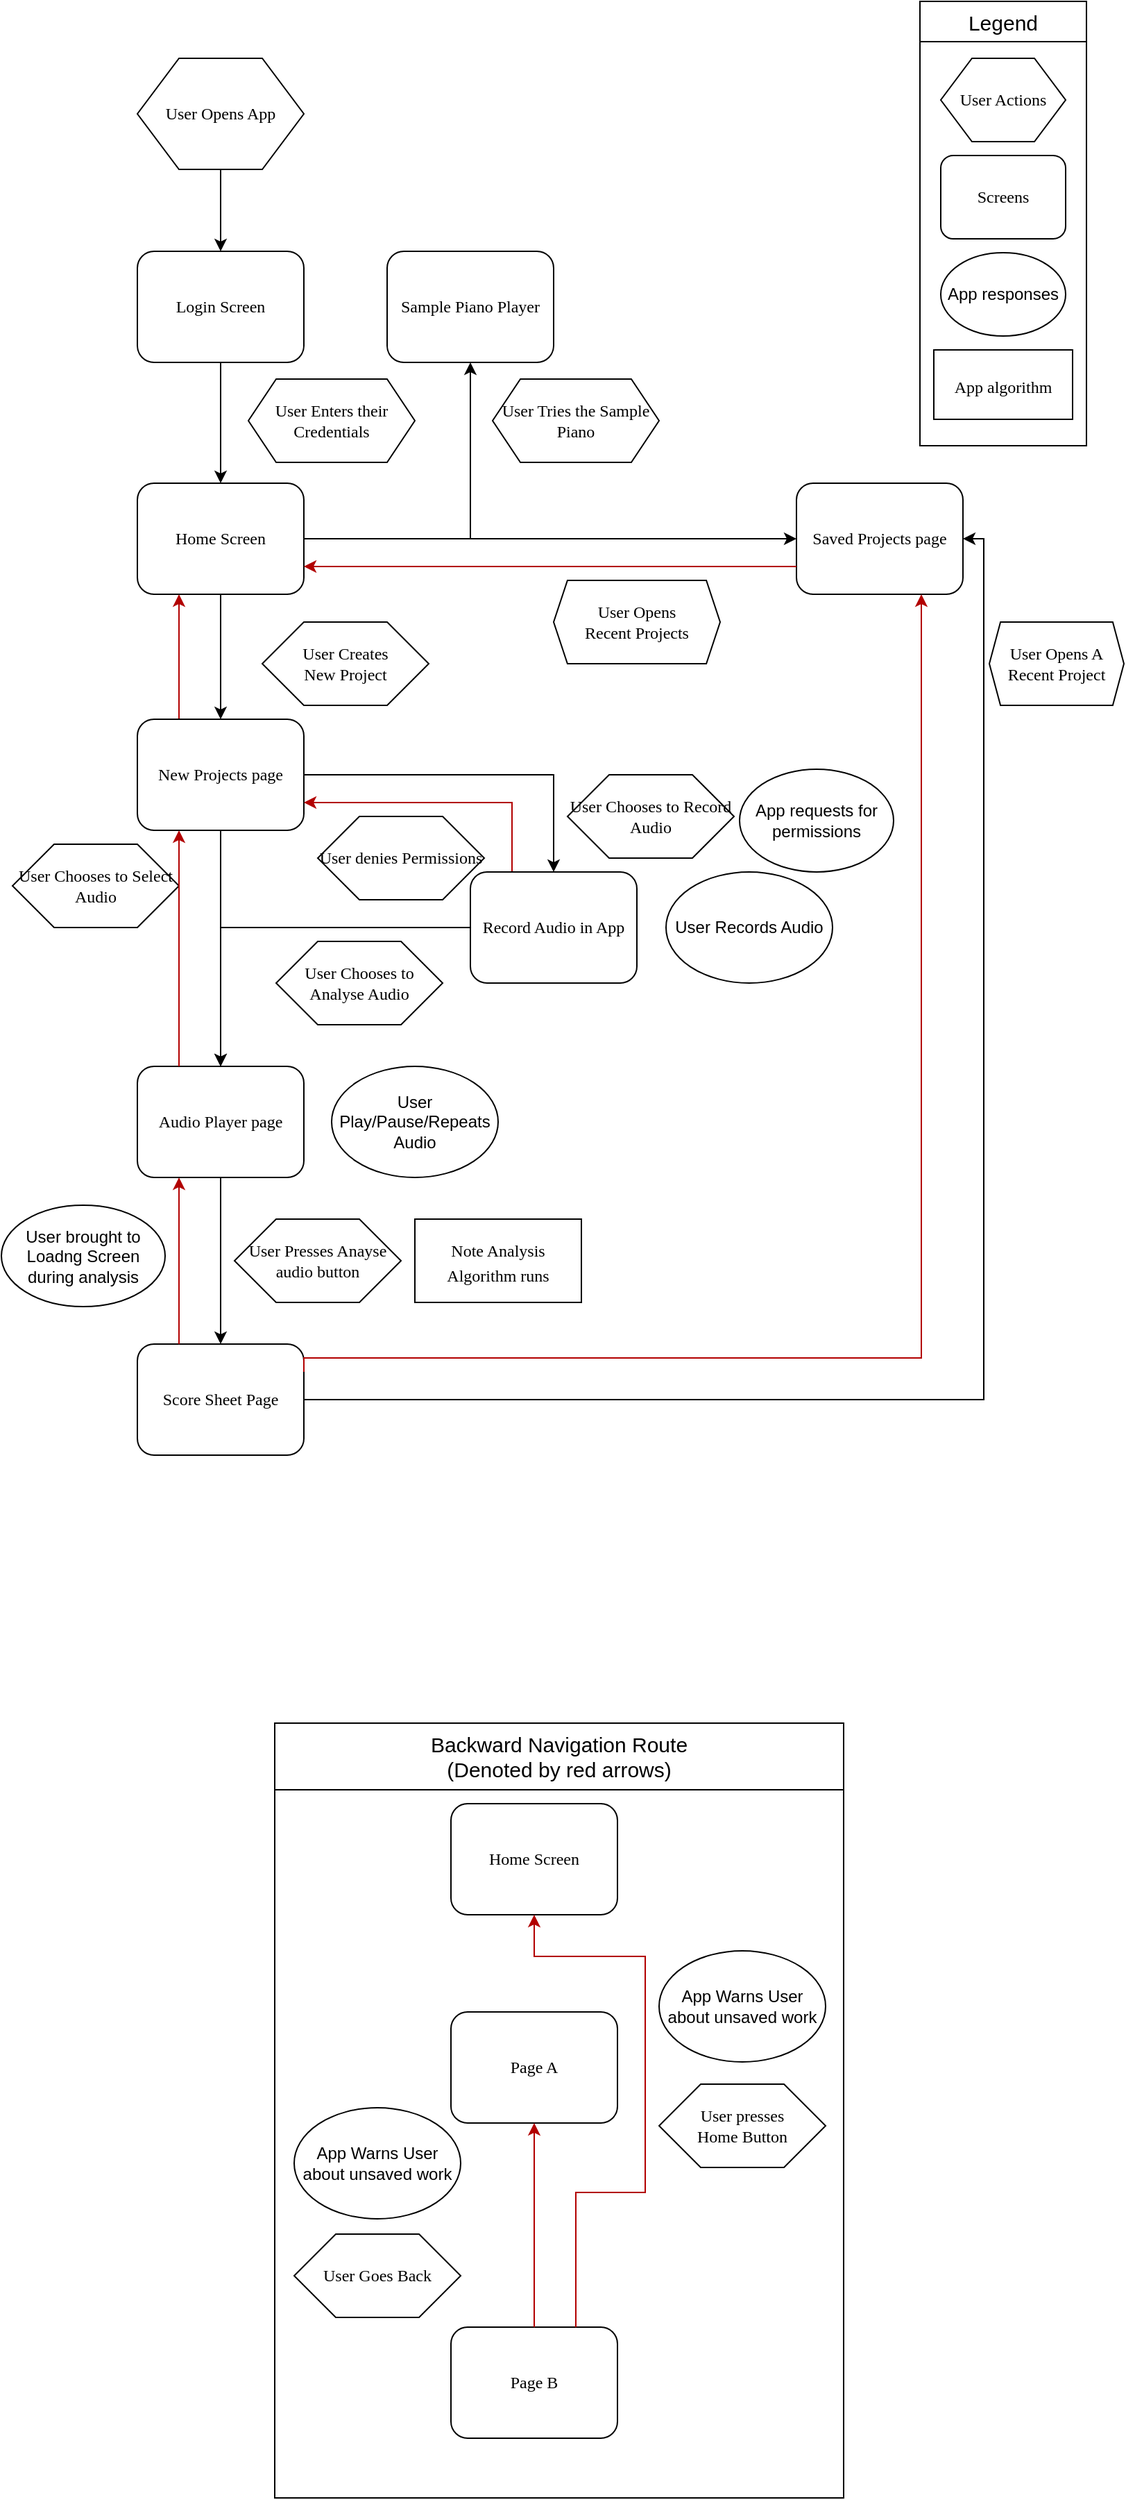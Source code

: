 <mxfile version="20.0.3" type="github" pages="13">
  <diagram name="User Activity Flow" id="8ce9d11a-91a2-4d17-14d8-a56ed91bf033">
    <mxGraphModel dx="2418" dy="1304" grid="1" gridSize="10" guides="1" tooltips="1" connect="1" arrows="1" fold="1" page="1" pageScale="1" pageWidth="827" pageHeight="1169" background="none" math="0" shadow="0">
      <root>
        <mxCell id="0" />
        <mxCell id="1" parent="0" />
        <mxCell id="w6XFuf82GxrY4NbRchop-1" value="" style="group" vertex="1" connectable="0" parent="1">
          <mxGeometry x="12" y="10" width="809" height="1047" as="geometry" />
        </mxCell>
        <mxCell id="lY-wEfp9Yewug6UpfVMN-14" value="" style="rounded=0;whiteSpace=wrap;html=1;fontSize=15;fontFamily=Verdana;fillColor=none;" vertex="1" parent="w6XFuf82GxrY4NbRchop-1">
          <mxGeometry x="662" width="120" height="320" as="geometry" />
        </mxCell>
        <mxCell id="17ea667e15c223fc-1" value="User Opens App" style="shape=hexagon;perimeter=hexagonPerimeter;whiteSpace=wrap;html=1;rounded=0;shadow=0;labelBackgroundColor=none;strokeWidth=1;fontFamily=Verdana;fontSize=12;align=center;" parent="w6XFuf82GxrY4NbRchop-1" vertex="1">
          <mxGeometry x="98" y="41" width="120" height="80" as="geometry" />
        </mxCell>
        <mxCell id="17ea667e15c223fc-2" value="Home Screen" style="rounded=1;whiteSpace=wrap;html=1;shadow=0;labelBackgroundColor=none;strokeWidth=1;fontFamily=Verdana;fontSize=12;align=center;" parent="w6XFuf82GxrY4NbRchop-1" vertex="1">
          <mxGeometry x="98" y="347" width="120" height="80" as="geometry" />
        </mxCell>
        <mxCell id="lCFolClZHfQLr4q_9bAL-3" value="&lt;div&gt;User Creates &lt;br&gt;&lt;/div&gt;&lt;div&gt;New Project&lt;br&gt;&lt;/div&gt;" style="shape=hexagon;perimeter=hexagonPerimeter;whiteSpace=wrap;html=1;rounded=0;shadow=0;labelBackgroundColor=none;strokeWidth=1;fontFamily=Verdana;fontSize=12;align=center;" parent="w6XFuf82GxrY4NbRchop-1" vertex="1">
          <mxGeometry x="188" y="447" width="120" height="60" as="geometry" />
        </mxCell>
        <mxCell id="qZzp6hlASHi8pTWKc_2k-14" style="edgeStyle=orthogonalEdgeStyle;rounded=0;orthogonalLoop=1;jettySize=auto;html=1;exitX=0.25;exitY=0;exitDx=0;exitDy=0;entryX=0.25;entryY=1;entryDx=0;entryDy=0;fontSize=15;fillColor=#e51400;strokeColor=#B20000;" parent="w6XFuf82GxrY4NbRchop-1" source="lCFolClZHfQLr4q_9bAL-4" target="17ea667e15c223fc-2" edge="1">
          <mxGeometry relative="1" as="geometry" />
        </mxCell>
        <mxCell id="lCFolClZHfQLr4q_9bAL-4" value="New Projects page" style="rounded=1;whiteSpace=wrap;html=1;shadow=0;labelBackgroundColor=none;strokeWidth=1;fontFamily=Verdana;fontSize=12;align=center;" parent="w6XFuf82GxrY4NbRchop-1" vertex="1">
          <mxGeometry x="98" y="517" width="120" height="80" as="geometry" />
        </mxCell>
        <mxCell id="lCFolClZHfQLr4q_9bAL-10" style="edgeStyle=orthogonalEdgeStyle;rounded=0;orthogonalLoop=1;jettySize=auto;html=1;entryX=0.5;entryY=0;entryDx=0;entryDy=0;" parent="w6XFuf82GxrY4NbRchop-1" source="17ea667e15c223fc-2" target="lCFolClZHfQLr4q_9bAL-4" edge="1">
          <mxGeometry relative="1" as="geometry" />
        </mxCell>
        <mxCell id="qZzp6hlASHi8pTWKc_2k-1" style="edgeStyle=orthogonalEdgeStyle;rounded=0;orthogonalLoop=1;jettySize=auto;html=1;exitX=0.25;exitY=0;exitDx=0;exitDy=0;entryX=1;entryY=0.75;entryDx=0;entryDy=0;fillColor=#e51400;strokeColor=#B20000;" parent="w6XFuf82GxrY4NbRchop-1" source="lCFolClZHfQLr4q_9bAL-6" target="lCFolClZHfQLr4q_9bAL-4" edge="1">
          <mxGeometry relative="1" as="geometry" />
        </mxCell>
        <mxCell id="lCFolClZHfQLr4q_9bAL-6" value="Record Audio in App" style="rounded=1;whiteSpace=wrap;html=1;shadow=0;labelBackgroundColor=none;strokeWidth=1;fontFamily=Verdana;fontSize=12;align=center;" parent="w6XFuf82GxrY4NbRchop-1" vertex="1">
          <mxGeometry x="338" y="627" width="120" height="80" as="geometry" />
        </mxCell>
        <mxCell id="lCFolClZHfQLr4q_9bAL-13" style="edgeStyle=orthogonalEdgeStyle;rounded=0;orthogonalLoop=1;jettySize=auto;html=1;entryX=0.5;entryY=0;entryDx=0;entryDy=0;" parent="w6XFuf82GxrY4NbRchop-1" source="lCFolClZHfQLr4q_9bAL-4" target="lCFolClZHfQLr4q_9bAL-6" edge="1">
          <mxGeometry relative="1" as="geometry" />
        </mxCell>
        <mxCell id="lCFolClZHfQLr4q_9bAL-8" value="Audio Player page" style="rounded=1;whiteSpace=wrap;html=1;shadow=0;labelBackgroundColor=none;strokeWidth=1;fontFamily=Verdana;fontSize=12;align=center;" parent="w6XFuf82GxrY4NbRchop-1" vertex="1">
          <mxGeometry x="98" y="767" width="120" height="80" as="geometry" />
        </mxCell>
        <mxCell id="lCFolClZHfQLr4q_9bAL-21" style="edgeStyle=orthogonalEdgeStyle;rounded=0;orthogonalLoop=1;jettySize=auto;html=1;" parent="w6XFuf82GxrY4NbRchop-1" source="lCFolClZHfQLr4q_9bAL-4" target="lCFolClZHfQLr4q_9bAL-8" edge="1">
          <mxGeometry relative="1" as="geometry" />
        </mxCell>
        <mxCell id="lCFolClZHfQLr4q_9bAL-18" style="edgeStyle=orthogonalEdgeStyle;rounded=0;orthogonalLoop=1;jettySize=auto;html=1;" parent="w6XFuf82GxrY4NbRchop-1" source="lCFolClZHfQLr4q_9bAL-6" target="lCFolClZHfQLr4q_9bAL-8" edge="1">
          <mxGeometry relative="1" as="geometry" />
        </mxCell>
        <mxCell id="lCFolClZHfQLr4q_9bAL-9" value="&lt;div&gt;Score Sheet Page&lt;/div&gt;" style="rounded=1;whiteSpace=wrap;html=1;shadow=0;labelBackgroundColor=none;strokeWidth=1;fontFamily=Verdana;fontSize=12;align=center;" parent="w6XFuf82GxrY4NbRchop-1" vertex="1">
          <mxGeometry x="98" y="967" width="120" height="80" as="geometry" />
        </mxCell>
        <mxCell id="lCFolClZHfQLr4q_9bAL-27" style="edgeStyle=orthogonalEdgeStyle;rounded=0;orthogonalLoop=1;jettySize=auto;html=1;entryX=0.5;entryY=0;entryDx=0;entryDy=0;" parent="w6XFuf82GxrY4NbRchop-1" source="lCFolClZHfQLr4q_9bAL-8" target="lCFolClZHfQLr4q_9bAL-9" edge="1">
          <mxGeometry relative="1" as="geometry" />
        </mxCell>
        <mxCell id="lCFolClZHfQLr4q_9bAL-14" value="&lt;div&gt;User Chooses to Select Audio&lt;br&gt;&lt;/div&gt;" style="shape=hexagon;perimeter=hexagonPerimeter;whiteSpace=wrap;html=1;rounded=0;shadow=0;labelBackgroundColor=none;strokeWidth=1;fontFamily=Verdana;fontSize=12;align=center;" parent="w6XFuf82GxrY4NbRchop-1" vertex="1">
          <mxGeometry x="8" y="607" width="120" height="60" as="geometry" />
        </mxCell>
        <mxCell id="lCFolClZHfQLr4q_9bAL-15" value="&lt;div&gt;User Chooses to Record Audio&lt;br&gt;&lt;/div&gt;" style="shape=hexagon;perimeter=hexagonPerimeter;whiteSpace=wrap;html=1;rounded=0;shadow=0;labelBackgroundColor=none;strokeWidth=1;fontFamily=Verdana;fontSize=12;align=center;" parent="w6XFuf82GxrY4NbRchop-1" vertex="1">
          <mxGeometry x="408" y="557" width="120" height="60" as="geometry" />
        </mxCell>
        <mxCell id="lCFolClZHfQLr4q_9bAL-22" value="&lt;div&gt;User Chooses to Analyse Audio&lt;br&gt;&lt;/div&gt;" style="shape=hexagon;perimeter=hexagonPerimeter;whiteSpace=wrap;html=1;rounded=0;shadow=0;labelBackgroundColor=none;strokeWidth=1;fontFamily=Verdana;fontSize=12;align=center;" parent="w6XFuf82GxrY4NbRchop-1" vertex="1">
          <mxGeometry x="198" y="677" width="120" height="60" as="geometry" />
        </mxCell>
        <mxCell id="lCFolClZHfQLr4q_9bAL-23" value="&lt;div&gt;User Presses Anayse audio button&lt;br&gt;&lt;/div&gt;" style="shape=hexagon;perimeter=hexagonPerimeter;whiteSpace=wrap;html=1;rounded=0;shadow=0;labelBackgroundColor=none;strokeWidth=1;fontFamily=Verdana;fontSize=12;align=center;" parent="w6XFuf82GxrY4NbRchop-1" vertex="1">
          <mxGeometry x="168" y="877" width="120" height="60" as="geometry" />
        </mxCell>
        <mxCell id="qZzp6hlASHi8pTWKc_2k-2" value="User denies Permissions" style="shape=hexagon;perimeter=hexagonPerimeter;whiteSpace=wrap;html=1;rounded=0;shadow=0;labelBackgroundColor=none;strokeWidth=1;fontFamily=Verdana;fontSize=12;align=center;" parent="w6XFuf82GxrY4NbRchop-1" vertex="1">
          <mxGeometry x="228" y="587" width="120" height="60" as="geometry" />
        </mxCell>
        <mxCell id="qZzp6hlASHi8pTWKc_2k-4" value="User Records Audio" style="ellipse;whiteSpace=wrap;html=1;" parent="w6XFuf82GxrY4NbRchop-1" vertex="1">
          <mxGeometry x="479" y="627" width="120" height="80" as="geometry" />
        </mxCell>
        <mxCell id="qZzp6hlASHi8pTWKc_2k-5" value="User Play/Pause/Repeats Audio" style="ellipse;whiteSpace=wrap;html=1;" parent="w6XFuf82GxrY4NbRchop-1" vertex="1">
          <mxGeometry x="238" y="767" width="120" height="80" as="geometry" />
        </mxCell>
        <mxCell id="qZzp6hlASHi8pTWKc_2k-6" value="User brought to Loadng Screen during analysis" style="ellipse;whiteSpace=wrap;html=1;" parent="w6XFuf82GxrY4NbRchop-1" vertex="1">
          <mxGeometry y="867" width="118" height="73" as="geometry" />
        </mxCell>
        <mxCell id="qZzp6hlASHi8pTWKc_2k-8" value="&lt;div style=&quot;font-size: 15px;&quot;&gt;&lt;font style=&quot;font-size: 15px;&quot;&gt;Legend&lt;/font&gt;&lt;/div&gt;" style="text;html=1;strokeColor=default;fillColor=none;align=center;verticalAlign=middle;whiteSpace=wrap;rounded=0;perimeterSpacing=9;" parent="w6XFuf82GxrY4NbRchop-1" vertex="1">
          <mxGeometry x="662" width="120" height="29" as="geometry" />
        </mxCell>
        <mxCell id="qZzp6hlASHi8pTWKc_2k-9" value="User Actions" style="shape=hexagon;perimeter=hexagonPerimeter;whiteSpace=wrap;html=1;rounded=0;shadow=0;labelBackgroundColor=none;strokeWidth=1;fontFamily=Verdana;fontSize=12;align=center;" parent="w6XFuf82GxrY4NbRchop-1" vertex="1">
          <mxGeometry x="677" y="41" width="90" height="60" as="geometry" />
        </mxCell>
        <mxCell id="qZzp6hlASHi8pTWKc_2k-10" value="Screens" style="rounded=1;whiteSpace=wrap;html=1;shadow=0;labelBackgroundColor=none;strokeWidth=1;fontFamily=Verdana;fontSize=12;align=center;" parent="w6XFuf82GxrY4NbRchop-1" vertex="1">
          <mxGeometry x="677" y="111" width="90" height="60" as="geometry" />
        </mxCell>
        <mxCell id="qZzp6hlASHi8pTWKc_2k-18" value="&lt;font style=&quot;font-size: 12px;&quot;&gt;Note Analysis Algorithm runs&lt;/font&gt;" style="rounded=0;whiteSpace=wrap;html=1;fontSize=15;fontFamily=Verdana;" parent="w6XFuf82GxrY4NbRchop-1" vertex="1">
          <mxGeometry x="298" y="877" width="120" height="60" as="geometry" />
        </mxCell>
        <mxCell id="lY-wEfp9Yewug6UpfVMN-3" style="edgeStyle=orthogonalEdgeStyle;rounded=0;orthogonalLoop=1;jettySize=auto;html=1;entryX=0.5;entryY=0;entryDx=0;entryDy=0;" edge="1" parent="w6XFuf82GxrY4NbRchop-1" source="lY-wEfp9Yewug6UpfVMN-1" target="17ea667e15c223fc-2">
          <mxGeometry relative="1" as="geometry" />
        </mxCell>
        <mxCell id="lY-wEfp9Yewug6UpfVMN-1" value="Login Screen" style="rounded=1;whiteSpace=wrap;html=1;shadow=0;labelBackgroundColor=none;strokeWidth=1;fontFamily=Verdana;fontSize=12;align=center;" vertex="1" parent="w6XFuf82GxrY4NbRchop-1">
          <mxGeometry x="98" y="180" width="120" height="80" as="geometry" />
        </mxCell>
        <mxCell id="lY-wEfp9Yewug6UpfVMN-2" style="edgeStyle=orthogonalEdgeStyle;rounded=0;orthogonalLoop=1;jettySize=auto;html=1;entryX=0.5;entryY=0;entryDx=0;entryDy=0;" edge="1" parent="w6XFuf82GxrY4NbRchop-1" source="17ea667e15c223fc-1" target="lY-wEfp9Yewug6UpfVMN-1">
          <mxGeometry relative="1" as="geometry" />
        </mxCell>
        <mxCell id="lY-wEfp9Yewug6UpfVMN-4" value="User Enters their Credentials" style="shape=hexagon;perimeter=hexagonPerimeter;whiteSpace=wrap;html=1;rounded=0;shadow=0;labelBackgroundColor=none;strokeWidth=1;fontFamily=Verdana;fontSize=12;align=center;size=0.167;" vertex="1" parent="w6XFuf82GxrY4NbRchop-1">
          <mxGeometry x="178" y="272" width="120" height="60" as="geometry" />
        </mxCell>
        <mxCell id="lY-wEfp9Yewug6UpfVMN-5" value="Sample Piano Player" style="rounded=1;whiteSpace=wrap;html=1;shadow=0;labelBackgroundColor=none;strokeWidth=1;fontFamily=Verdana;fontSize=12;align=center;" vertex="1" parent="w6XFuf82GxrY4NbRchop-1">
          <mxGeometry x="278" y="180" width="120" height="80" as="geometry" />
        </mxCell>
        <mxCell id="lY-wEfp9Yewug6UpfVMN-6" style="edgeStyle=orthogonalEdgeStyle;rounded=0;orthogonalLoop=1;jettySize=auto;html=1;entryX=0.5;entryY=1;entryDx=0;entryDy=0;" edge="1" parent="w6XFuf82GxrY4NbRchop-1" source="17ea667e15c223fc-2" target="lY-wEfp9Yewug6UpfVMN-5">
          <mxGeometry relative="1" as="geometry" />
        </mxCell>
        <mxCell id="lY-wEfp9Yewug6UpfVMN-7" value="Saved Projects page" style="rounded=1;whiteSpace=wrap;html=1;shadow=0;labelBackgroundColor=none;strokeWidth=1;fontFamily=Verdana;fontSize=12;align=center;" vertex="1" parent="w6XFuf82GxrY4NbRchop-1">
          <mxGeometry x="573" y="347" width="120" height="80" as="geometry" />
        </mxCell>
        <mxCell id="qZzp6hlASHi8pTWKc_2k-12" value="App responses" style="ellipse;whiteSpace=wrap;html=1;" parent="w6XFuf82GxrY4NbRchop-1" vertex="1">
          <mxGeometry x="677" y="181" width="90" height="60" as="geometry" />
        </mxCell>
        <mxCell id="qZzp6hlASHi8pTWKc_2k-19" value="&lt;font style=&quot;font-size: 12px;&quot;&gt;App algorithm&lt;br&gt;&lt;/font&gt;" style="rounded=0;whiteSpace=wrap;html=1;fontSize=15;fontFamily=Verdana;" parent="w6XFuf82GxrY4NbRchop-1" vertex="1">
          <mxGeometry x="672" y="251" width="100" height="50" as="geometry" />
        </mxCell>
        <mxCell id="lY-wEfp9Yewug6UpfVMN-10" value="User Tries the Sample Piano" style="shape=hexagon;perimeter=hexagonPerimeter;whiteSpace=wrap;html=1;rounded=0;shadow=0;labelBackgroundColor=none;strokeWidth=1;fontFamily=Verdana;fontSize=12;align=center;size=0.167;" vertex="1" parent="w6XFuf82GxrY4NbRchop-1">
          <mxGeometry x="354" y="272" width="120" height="60" as="geometry" />
        </mxCell>
        <mxCell id="qZzp6hlASHi8pTWKc_2k-3" value="App requests for permissions" style="ellipse;whiteSpace=wrap;html=1;" parent="w6XFuf82GxrY4NbRchop-1" vertex="1">
          <mxGeometry x="532" y="553" width="111" height="74" as="geometry" />
        </mxCell>
        <mxCell id="lY-wEfp9Yewug6UpfVMN-13" value="User Opens A Recent Project" style="shape=hexagon;perimeter=hexagonPerimeter;whiteSpace=wrap;html=1;rounded=0;shadow=0;labelBackgroundColor=none;strokeWidth=1;fontFamily=Verdana;fontSize=12;align=center;size=0.083;" vertex="1" parent="w6XFuf82GxrY4NbRchop-1">
          <mxGeometry x="712" y="447" width="97" height="60" as="geometry" />
        </mxCell>
        <mxCell id="hK-RE-IMNzYj1dHLz79Y-1" value="&lt;div&gt;User Opens &lt;br&gt;&lt;/div&gt;&lt;div&gt;Recent Projects&lt;/div&gt;" style="shape=hexagon;perimeter=hexagonPerimeter;whiteSpace=wrap;html=1;rounded=0;shadow=0;labelBackgroundColor=none;strokeWidth=1;fontFamily=Verdana;fontSize=12;align=center;size=0.083;" vertex="1" parent="w6XFuf82GxrY4NbRchop-1">
          <mxGeometry x="398" y="417" width="120" height="60" as="geometry" />
        </mxCell>
        <mxCell id="sIS0u-VWm1rTRliZLJn9-1" style="edgeStyle=orthogonalEdgeStyle;rounded=0;orthogonalLoop=1;jettySize=auto;html=1;exitX=0;exitY=0.75;exitDx=0;exitDy=0;entryX=1;entryY=0.75;entryDx=0;entryDy=0;fontSize=15;fillColor=#e51400;strokeColor=#B20000;" edge="1" parent="w6XFuf82GxrY4NbRchop-1" source="lY-wEfp9Yewug6UpfVMN-7" target="17ea667e15c223fc-2">
          <mxGeometry relative="1" as="geometry">
            <mxPoint x="138" y="527" as="sourcePoint" />
            <mxPoint x="138" y="437" as="targetPoint" />
          </mxGeometry>
        </mxCell>
        <mxCell id="sIS0u-VWm1rTRliZLJn9-10" style="edgeStyle=orthogonalEdgeStyle;rounded=0;orthogonalLoop=1;jettySize=auto;html=1;exitX=0.25;exitY=0;exitDx=0;exitDy=0;entryX=0.25;entryY=1;entryDx=0;entryDy=0;fontSize=15;fillColor=#e51400;strokeColor=#B20000;" edge="1" parent="w6XFuf82GxrY4NbRchop-1" source="lCFolClZHfQLr4q_9bAL-8" target="lCFolClZHfQLr4q_9bAL-4">
          <mxGeometry relative="1" as="geometry">
            <mxPoint x="48" y="780" as="sourcePoint" />
            <mxPoint x="48" y="690" as="targetPoint" />
          </mxGeometry>
        </mxCell>
        <mxCell id="lY-wEfp9Yewug6UpfVMN-11" style="edgeStyle=orthogonalEdgeStyle;rounded=0;orthogonalLoop=1;jettySize=auto;html=1;entryX=0;entryY=0.5;entryDx=0;entryDy=0;" edge="1" parent="w6XFuf82GxrY4NbRchop-1" source="17ea667e15c223fc-2" target="lY-wEfp9Yewug6UpfVMN-7">
          <mxGeometry relative="1" as="geometry" />
        </mxCell>
        <mxCell id="sIS0u-VWm1rTRliZLJn9-13" style="edgeStyle=orthogonalEdgeStyle;rounded=0;orthogonalLoop=1;jettySize=auto;html=1;exitX=0.25;exitY=0;exitDx=0;exitDy=0;entryX=0.25;entryY=1;entryDx=0;entryDy=0;fontSize=15;fillColor=#e51400;strokeColor=#B20000;" edge="1" parent="w6XFuf82GxrY4NbRchop-1" source="lCFolClZHfQLr4q_9bAL-9" target="lCFolClZHfQLr4q_9bAL-8">
          <mxGeometry relative="1" as="geometry">
            <mxPoint x="128" y="960" as="sourcePoint" />
            <mxPoint x="128" y="790" as="targetPoint" />
          </mxGeometry>
        </mxCell>
        <mxCell id="sIS0u-VWm1rTRliZLJn9-15" style="edgeStyle=orthogonalEdgeStyle;rounded=0;orthogonalLoop=1;jettySize=auto;html=1;entryX=1;entryY=0.5;entryDx=0;entryDy=0;fontSize=15;" edge="1" parent="w6XFuf82GxrY4NbRchop-1" source="lCFolClZHfQLr4q_9bAL-9" target="lY-wEfp9Yewug6UpfVMN-7">
          <mxGeometry relative="1" as="geometry">
            <Array as="points">
              <mxPoint x="708" y="1007" />
              <mxPoint x="708" y="387" />
            </Array>
          </mxGeometry>
        </mxCell>
        <mxCell id="sIS0u-VWm1rTRliZLJn9-14" style="edgeStyle=orthogonalEdgeStyle;rounded=0;orthogonalLoop=1;jettySize=auto;html=1;exitX=1;exitY=0.25;exitDx=0;exitDy=0;entryX=0.75;entryY=1;entryDx=0;entryDy=0;fontSize=15;fillColor=#e51400;strokeColor=#B20000;" edge="1" parent="w6XFuf82GxrY4NbRchop-1" source="lCFolClZHfQLr4q_9bAL-9" target="lY-wEfp9Yewug6UpfVMN-7">
          <mxGeometry relative="1" as="geometry">
            <mxPoint x="138" y="977" as="sourcePoint" />
            <mxPoint x="138" y="857" as="targetPoint" />
            <Array as="points">
              <mxPoint x="218" y="977" />
              <mxPoint x="663" y="977" />
            </Array>
          </mxGeometry>
        </mxCell>
        <mxCell id="w6XFuf82GxrY4NbRchop-49" value="" style="group" vertex="1" connectable="0" parent="1">
          <mxGeometry x="209" y="1250" width="410" height="558" as="geometry" />
        </mxCell>
        <mxCell id="sIS0u-VWm1rTRliZLJn9-7" value="" style="rounded=0;whiteSpace=wrap;html=1;fontSize=15;fontFamily=Verdana;fillColor=none;" vertex="1" parent="w6XFuf82GxrY4NbRchop-49">
          <mxGeometry width="410" height="558" as="geometry" />
        </mxCell>
        <mxCell id="qZzp6hlASHi8pTWKc_2k-15" value="User Goes Back" style="shape=hexagon;perimeter=hexagonPerimeter;whiteSpace=wrap;html=1;rounded=0;shadow=0;labelBackgroundColor=none;strokeWidth=1;fontFamily=Verdana;fontSize=12;align=center;" parent="w6XFuf82GxrY4NbRchop-49" vertex="1">
          <mxGeometry x="14" y="368" width="120" height="60" as="geometry" />
        </mxCell>
        <mxCell id="qZzp6hlASHi8pTWKc_2k-16" value="App Warns User about unsaved work" style="ellipse;whiteSpace=wrap;html=1;" parent="w6XFuf82GxrY4NbRchop-49" vertex="1">
          <mxGeometry x="14" y="277" width="120" height="80" as="geometry" />
        </mxCell>
        <mxCell id="sIS0u-VWm1rTRliZLJn9-2" value="Page A" style="rounded=1;whiteSpace=wrap;html=1;shadow=0;labelBackgroundColor=none;strokeWidth=1;fontFamily=Verdana;fontSize=12;align=center;" vertex="1" parent="w6XFuf82GxrY4NbRchop-49">
          <mxGeometry x="127" y="208" width="120" height="80" as="geometry" />
        </mxCell>
        <mxCell id="sIS0u-VWm1rTRliZLJn9-3" value="Page B" style="rounded=1;whiteSpace=wrap;html=1;shadow=0;labelBackgroundColor=none;strokeWidth=1;fontFamily=Verdana;fontSize=12;align=center;" vertex="1" parent="w6XFuf82GxrY4NbRchop-49">
          <mxGeometry x="127" y="435" width="120" height="80" as="geometry" />
        </mxCell>
        <mxCell id="sIS0u-VWm1rTRliZLJn9-4" style="edgeStyle=orthogonalEdgeStyle;rounded=0;orthogonalLoop=1;jettySize=auto;html=1;exitX=0.5;exitY=0;exitDx=0;exitDy=0;entryX=0.5;entryY=1;entryDx=0;entryDy=0;fontSize=15;fillColor=#e51400;strokeColor=#B20000;" edge="1" parent="w6XFuf82GxrY4NbRchop-49" source="sIS0u-VWm1rTRliZLJn9-3" target="sIS0u-VWm1rTRliZLJn9-2">
          <mxGeometry relative="1" as="geometry">
            <mxPoint x="52" y="577" as="sourcePoint" />
            <mxPoint x="-303" y="577" as="targetPoint" />
          </mxGeometry>
        </mxCell>
        <mxCell id="sIS0u-VWm1rTRliZLJn9-5" value="&lt;div&gt;User presses &lt;br&gt;&lt;/div&gt;&lt;div&gt;Home Button&lt;/div&gt;" style="shape=hexagon;perimeter=hexagonPerimeter;whiteSpace=wrap;html=1;rounded=0;shadow=0;labelBackgroundColor=none;strokeWidth=1;fontFamily=Verdana;fontSize=12;align=center;" vertex="1" parent="w6XFuf82GxrY4NbRchop-49">
          <mxGeometry x="277" y="260" width="120" height="60" as="geometry" />
        </mxCell>
        <mxCell id="sIS0u-VWm1rTRliZLJn9-6" value="App Warns User about unsaved work" style="ellipse;whiteSpace=wrap;html=1;" vertex="1" parent="w6XFuf82GxrY4NbRchop-49">
          <mxGeometry x="277" y="164" width="120" height="80" as="geometry" />
        </mxCell>
        <mxCell id="sIS0u-VWm1rTRliZLJn9-8" value="&lt;div&gt;&lt;font style=&quot;font-size: 15px;&quot;&gt;Backward Navigation Route &lt;br&gt;&lt;/font&gt;&lt;/div&gt;&lt;div&gt;&lt;font style=&quot;font-size: 15px;&quot;&gt;(Denoted by red arrows)&lt;br&gt;&lt;/font&gt;&lt;/div&gt;" style="text;html=1;strokeColor=default;fillColor=none;align=center;verticalAlign=middle;whiteSpace=wrap;rounded=0;perimeterSpacing=9;" vertex="1" parent="w6XFuf82GxrY4NbRchop-49">
          <mxGeometry width="410" height="48" as="geometry" />
        </mxCell>
        <mxCell id="sIS0u-VWm1rTRliZLJn9-11" value="Home Screen" style="rounded=1;whiteSpace=wrap;html=1;shadow=0;labelBackgroundColor=none;strokeWidth=1;fontFamily=Verdana;fontSize=12;align=center;" vertex="1" parent="w6XFuf82GxrY4NbRchop-49">
          <mxGeometry x="127" y="58" width="120" height="80" as="geometry" />
        </mxCell>
        <mxCell id="sIS0u-VWm1rTRliZLJn9-12" style="edgeStyle=orthogonalEdgeStyle;rounded=0;orthogonalLoop=1;jettySize=auto;html=1;entryX=0.5;entryY=1;entryDx=0;entryDy=0;fontSize=15;fillColor=#e51400;strokeColor=#B20000;exitX=0.75;exitY=0;exitDx=0;exitDy=0;" edge="1" parent="w6XFuf82GxrY4NbRchop-49" source="sIS0u-VWm1rTRliZLJn9-3" target="sIS0u-VWm1rTRliZLJn9-11">
          <mxGeometry relative="1" as="geometry">
            <mxPoint x="217" y="388" as="sourcePoint" />
            <mxPoint x="167" y="298" as="targetPoint" />
            <Array as="points">
              <mxPoint x="217" y="338" />
              <mxPoint x="267" y="338" />
              <mxPoint x="267" y="168" />
              <mxPoint x="187" y="168" />
            </Array>
          </mxGeometry>
        </mxCell>
      </root>
    </mxGraphModel>
  </diagram>
  <diagram name="Login -&gt; Home Page" id="74OeFHzOO3UXbKHZ3143">
    <mxGraphModel dx="1209" dy="652" grid="1" gridSize="10" guides="1" tooltips="1" connect="1" arrows="1" fold="1" page="1" pageScale="1" pageWidth="827" pageHeight="1169" math="0" shadow="0">
      <root>
        <mxCell id="DdmBnEf73OtBf3tCGv4U-0" />
        <mxCell id="DdmBnEf73OtBf3tCGv4U-1" parent="DdmBnEf73OtBf3tCGv4U-0" />
        <mxCell id="DdmBnEf73OtBf3tCGv4U-9" value="" style="shape=table;startSize=0;container=1;collapsible=0;childLayout=tableLayout;fontFamily=Verdana;fontSize=12;" vertex="1" parent="DdmBnEf73OtBf3tCGv4U-1">
          <mxGeometry x="310" y="40" width="410" height="224" as="geometry" />
        </mxCell>
        <mxCell id="DdmBnEf73OtBf3tCGv4U-10" value="" style="shape=tableRow;horizontal=0;startSize=0;swimlaneHead=0;swimlaneBody=0;top=0;left=0;bottom=0;right=0;collapsible=0;dropTarget=0;fillColor=none;points=[[0,0.5],[1,0.5]];portConstraint=eastwest;fontFamily=Verdana;fontSize=12;" vertex="1" parent="DdmBnEf73OtBf3tCGv4U-9">
          <mxGeometry width="410" height="60" as="geometry" />
        </mxCell>
        <mxCell id="DdmBnEf73OtBf3tCGv4U-11" value="Unit tests" style="shape=partialRectangle;html=1;whiteSpace=wrap;connectable=0;overflow=hidden;fillColor=none;top=0;left=0;bottom=0;right=0;pointerEvents=1;fontFamily=Verdana;fontSize=12;" vertex="1" parent="DdmBnEf73OtBf3tCGv4U-10">
          <mxGeometry width="137" height="60" as="geometry">
            <mxRectangle width="137" height="60" as="alternateBounds" />
          </mxGeometry>
        </mxCell>
        <mxCell id="DdmBnEf73OtBf3tCGv4U-12" value="Widget tests" style="shape=partialRectangle;html=1;whiteSpace=wrap;connectable=0;overflow=hidden;fillColor=none;top=0;left=0;bottom=0;right=0;pointerEvents=1;fontFamily=Verdana;fontSize=12;" vertex="1" parent="DdmBnEf73OtBf3tCGv4U-10">
          <mxGeometry x="137" width="136" height="60" as="geometry">
            <mxRectangle width="136" height="60" as="alternateBounds" />
          </mxGeometry>
        </mxCell>
        <mxCell id="DdmBnEf73OtBf3tCGv4U-13" value="User Tests" style="shape=partialRectangle;html=1;whiteSpace=wrap;connectable=0;overflow=hidden;fillColor=none;top=0;left=0;bottom=0;right=0;pointerEvents=1;fontFamily=Verdana;fontSize=12;" vertex="1" parent="DdmBnEf73OtBf3tCGv4U-10">
          <mxGeometry x="273" width="137" height="60" as="geometry">
            <mxRectangle width="137" height="60" as="alternateBounds" />
          </mxGeometry>
        </mxCell>
        <mxCell id="DdmBnEf73OtBf3tCGv4U-14" value="" style="shape=tableRow;horizontal=0;startSize=0;swimlaneHead=0;swimlaneBody=0;top=0;left=0;bottom=0;right=0;collapsible=0;dropTarget=0;fillColor=none;points=[[0,0.5],[1,0.5]];portConstraint=eastwest;fontFamily=Verdana;fontSize=12;align=left;verticalAlign=top;" vertex="1" parent="DdmBnEf73OtBf3tCGv4U-9">
          <mxGeometry y="60" width="410" height="164" as="geometry" />
        </mxCell>
        <mxCell id="DdmBnEf73OtBf3tCGv4U-15" value="- NA" style="shape=partialRectangle;html=1;whiteSpace=wrap;connectable=0;overflow=hidden;fillColor=none;top=0;left=0;bottom=0;right=0;pointerEvents=1;fontFamily=Verdana;fontSize=12;align=left;verticalAlign=top;" vertex="1" parent="DdmBnEf73OtBf3tCGv4U-14">
          <mxGeometry width="137" height="164" as="geometry">
            <mxRectangle width="137" height="164" as="alternateBounds" />
          </mxGeometry>
        </mxCell>
        <mxCell id="DdmBnEf73OtBf3tCGv4U-16" value="&lt;div&gt;- Check if &quot;Continue&quot; Button leads to Home Screen&lt;/div&gt;&lt;div&gt;&lt;br&gt;&lt;/div&gt;" style="shape=partialRectangle;html=1;whiteSpace=wrap;connectable=0;overflow=hidden;fillColor=none;top=0;left=0;bottom=0;right=0;pointerEvents=1;fontFamily=Verdana;fontSize=12;align=left;verticalAlign=top;" vertex="1" parent="DdmBnEf73OtBf3tCGv4U-14">
          <mxGeometry x="137" width="136" height="164" as="geometry">
            <mxRectangle width="136" height="164" as="alternateBounds" />
          </mxGeometry>
        </mxCell>
        <mxCell id="DdmBnEf73OtBf3tCGv4U-17" value="&lt;div&gt;- Check if &quot;Continue&quot; Button leads to Home Screen&lt;/div&gt;&lt;div&gt;- Check if users are able to type in any log in credentials&lt;br&gt;&lt;/div&gt;&lt;div&gt;&lt;br&gt;&lt;br&gt;&lt;/div&gt;" style="shape=partialRectangle;html=1;whiteSpace=wrap;connectable=0;overflow=hidden;fillColor=none;top=0;left=0;bottom=0;right=0;pointerEvents=1;fontFamily=Verdana;fontSize=12;align=left;verticalAlign=top;" vertex="1" parent="DdmBnEf73OtBf3tCGv4U-14">
          <mxGeometry x="273" width="137" height="164" as="geometry">
            <mxRectangle width="137" height="164" as="alternateBounds" />
          </mxGeometry>
        </mxCell>
        <mxCell id="77bgFbHczgzTBJNZ8O_e-0" value="" style="group" vertex="1" connectable="0" parent="DdmBnEf73OtBf3tCGv4U-1">
          <mxGeometry x="60" y="40" width="200" height="247" as="geometry" />
        </mxCell>
        <mxCell id="ZVdMU7ucMpsvLLYK9kSK-0" value="Home Screen" style="rounded=1;whiteSpace=wrap;html=1;shadow=0;labelBackgroundColor=none;strokeWidth=1;fontFamily=Verdana;fontSize=12;align=center;" vertex="1" parent="77bgFbHczgzTBJNZ8O_e-0">
          <mxGeometry y="167" width="120" height="80" as="geometry" />
        </mxCell>
        <mxCell id="ZVdMU7ucMpsvLLYK9kSK-1" style="edgeStyle=orthogonalEdgeStyle;rounded=0;orthogonalLoop=1;jettySize=auto;html=1;entryX=0.5;entryY=0;entryDx=0;entryDy=0;" edge="1" parent="77bgFbHczgzTBJNZ8O_e-0" source="ZVdMU7ucMpsvLLYK9kSK-2" target="ZVdMU7ucMpsvLLYK9kSK-0">
          <mxGeometry relative="1" as="geometry" />
        </mxCell>
        <mxCell id="ZVdMU7ucMpsvLLYK9kSK-2" value="Login Screen" style="rounded=1;whiteSpace=wrap;html=1;shadow=0;labelBackgroundColor=none;strokeWidth=1;fontFamily=Verdana;fontSize=12;align=center;" vertex="1" parent="77bgFbHczgzTBJNZ8O_e-0">
          <mxGeometry width="120" height="80" as="geometry" />
        </mxCell>
        <mxCell id="ZVdMU7ucMpsvLLYK9kSK-3" value="User Enters their Credentials" style="shape=hexagon;perimeter=hexagonPerimeter;whiteSpace=wrap;html=1;rounded=0;shadow=0;labelBackgroundColor=none;strokeWidth=1;fontFamily=Verdana;fontSize=12;align=center;size=0.167;" vertex="1" parent="77bgFbHczgzTBJNZ8O_e-0">
          <mxGeometry x="80" y="92" width="120" height="60" as="geometry" />
        </mxCell>
      </root>
    </mxGraphModel>
  </diagram>
  <diagram name="Home Screen -&gt; Recent Projects" id="EsMVz9iJ82x1DQB1JMNA">
    <mxGraphModel dx="1209" dy="652" grid="1" gridSize="10" guides="1" tooltips="1" connect="1" arrows="1" fold="1" page="1" pageScale="1" pageWidth="827" pageHeight="1169" math="0" shadow="0">
      <root>
        <mxCell id="AxBtxs2OyQc5lHIc9LVC-0" />
        <mxCell id="AxBtxs2OyQc5lHIc9LVC-1" parent="AxBtxs2OyQc5lHIc9LVC-0" />
        <mxCell id="AxBtxs2OyQc5lHIc9LVC-2" value="" style="shape=table;startSize=0;container=1;collapsible=0;childLayout=tableLayout;fontFamily=Verdana;fontSize=12;" vertex="1" parent="AxBtxs2OyQc5lHIc9LVC-1">
          <mxGeometry x="380" y="30" width="410" height="224" as="geometry" />
        </mxCell>
        <mxCell id="AxBtxs2OyQc5lHIc9LVC-3" value="" style="shape=tableRow;horizontal=0;startSize=0;swimlaneHead=0;swimlaneBody=0;top=0;left=0;bottom=0;right=0;collapsible=0;dropTarget=0;fillColor=none;points=[[0,0.5],[1,0.5]];portConstraint=eastwest;fontFamily=Verdana;fontSize=12;" vertex="1" parent="AxBtxs2OyQc5lHIc9LVC-2">
          <mxGeometry width="410" height="60" as="geometry" />
        </mxCell>
        <mxCell id="AxBtxs2OyQc5lHIc9LVC-4" value="Unit tests" style="shape=partialRectangle;html=1;whiteSpace=wrap;connectable=0;overflow=hidden;fillColor=none;top=0;left=0;bottom=0;right=0;pointerEvents=1;fontFamily=Verdana;fontSize=12;" vertex="1" parent="AxBtxs2OyQc5lHIc9LVC-3">
          <mxGeometry width="137" height="60" as="geometry">
            <mxRectangle width="137" height="60" as="alternateBounds" />
          </mxGeometry>
        </mxCell>
        <mxCell id="AxBtxs2OyQc5lHIc9LVC-5" value="Widget tests" style="shape=partialRectangle;html=1;whiteSpace=wrap;connectable=0;overflow=hidden;fillColor=none;top=0;left=0;bottom=0;right=0;pointerEvents=1;fontFamily=Verdana;fontSize=12;" vertex="1" parent="AxBtxs2OyQc5lHIc9LVC-3">
          <mxGeometry x="137" width="136" height="60" as="geometry">
            <mxRectangle width="136" height="60" as="alternateBounds" />
          </mxGeometry>
        </mxCell>
        <mxCell id="AxBtxs2OyQc5lHIc9LVC-6" value="User Tests" style="shape=partialRectangle;html=1;whiteSpace=wrap;connectable=0;overflow=hidden;fillColor=none;top=0;left=0;bottom=0;right=0;pointerEvents=1;fontFamily=Verdana;fontSize=12;" vertex="1" parent="AxBtxs2OyQc5lHIc9LVC-3">
          <mxGeometry x="273" width="137" height="60" as="geometry">
            <mxRectangle width="137" height="60" as="alternateBounds" />
          </mxGeometry>
        </mxCell>
        <mxCell id="AxBtxs2OyQc5lHIc9LVC-7" value="" style="shape=tableRow;horizontal=0;startSize=0;swimlaneHead=0;swimlaneBody=0;top=0;left=0;bottom=0;right=0;collapsible=0;dropTarget=0;fillColor=none;points=[[0,0.5],[1,0.5]];portConstraint=eastwest;fontFamily=Verdana;fontSize=12;align=left;verticalAlign=top;" vertex="1" parent="AxBtxs2OyQc5lHIc9LVC-2">
          <mxGeometry y="60" width="410" height="164" as="geometry" />
        </mxCell>
        <mxCell id="AxBtxs2OyQc5lHIc9LVC-8" value="- NA" style="shape=partialRectangle;html=1;whiteSpace=wrap;connectable=0;overflow=hidden;fillColor=none;top=0;left=0;bottom=0;right=0;pointerEvents=1;fontFamily=Verdana;fontSize=12;align=left;verticalAlign=top;" vertex="1" parent="AxBtxs2OyQc5lHIc9LVC-7">
          <mxGeometry width="137" height="164" as="geometry">
            <mxRectangle width="137" height="164" as="alternateBounds" />
          </mxGeometry>
        </mxCell>
        <mxCell id="AxBtxs2OyQc5lHIc9LVC-9" value="- Check if tapping on the &quot;Recent Projects&quot; button leads to Saved Projects page&lt;br&gt;" style="shape=partialRectangle;html=1;whiteSpace=wrap;connectable=0;overflow=hidden;fillColor=none;top=0;left=0;bottom=0;right=0;pointerEvents=1;fontFamily=Verdana;fontSize=12;align=left;verticalAlign=top;" vertex="1" parent="AxBtxs2OyQc5lHIc9LVC-7">
          <mxGeometry x="137" width="136" height="164" as="geometry">
            <mxRectangle width="136" height="164" as="alternateBounds" />
          </mxGeometry>
        </mxCell>
        <mxCell id="AxBtxs2OyQc5lHIc9LVC-10" value="- Check if tapping on the &quot;Recent Projects&quot; button leads to Saved Projects page" style="shape=partialRectangle;html=1;whiteSpace=wrap;connectable=0;overflow=hidden;fillColor=none;top=0;left=0;bottom=0;right=0;pointerEvents=1;fontFamily=Verdana;fontSize=12;align=left;verticalAlign=top;" vertex="1" parent="AxBtxs2OyQc5lHIc9LVC-7">
          <mxGeometry x="273" width="137" height="164" as="geometry">
            <mxRectangle width="137" height="164" as="alternateBounds" />
          </mxGeometry>
        </mxCell>
        <mxCell id="CMFXlJ4A-q2C6-QfTMvt-0" value="" style="group" vertex="1" connectable="0" parent="AxBtxs2OyQc5lHIc9LVC-1">
          <mxGeometry x="120" y="30" width="200" height="314" as="geometry" />
        </mxCell>
        <mxCell id="C4l8HRDcCm8bK-HCg40A-1" value="Home Screen" style="rounded=1;whiteSpace=wrap;html=1;shadow=0;labelBackgroundColor=none;strokeWidth=1;fontFamily=Verdana;fontSize=12;align=center;" vertex="1" parent="CMFXlJ4A-q2C6-QfTMvt-0">
          <mxGeometry width="120" height="80" as="geometry" />
        </mxCell>
        <mxCell id="C4l8HRDcCm8bK-HCg40A-2" value="Saved Projects page" style="rounded=1;whiteSpace=wrap;html=1;shadow=0;labelBackgroundColor=none;strokeWidth=1;fontFamily=Verdana;fontSize=12;align=center;" vertex="1" parent="CMFXlJ4A-q2C6-QfTMvt-0">
          <mxGeometry y="234" width="120" height="80" as="geometry" />
        </mxCell>
        <mxCell id="TT-tRLZq9emKtTXV_3L5-0" value="&lt;div&gt;User Opens &lt;br&gt;&lt;/div&gt;&lt;div&gt;Recent Projects&lt;/div&gt;" style="shape=hexagon;perimeter=hexagonPerimeter;whiteSpace=wrap;html=1;rounded=0;shadow=0;labelBackgroundColor=none;strokeWidth=1;fontFamily=Verdana;fontSize=12;align=center;size=0.083;" vertex="1" parent="CMFXlJ4A-q2C6-QfTMvt-0">
          <mxGeometry x="80" y="130" width="120" height="60" as="geometry" />
        </mxCell>
        <mxCell id="C4l8HRDcCm8bK-HCg40A-0" style="edgeStyle=orthogonalEdgeStyle;rounded=0;orthogonalLoop=1;jettySize=auto;html=1;entryX=0.5;entryY=0;entryDx=0;entryDy=0;" edge="1" parent="CMFXlJ4A-q2C6-QfTMvt-0" source="C4l8HRDcCm8bK-HCg40A-1" target="C4l8HRDcCm8bK-HCg40A-2">
          <mxGeometry relative="1" as="geometry" />
        </mxCell>
        <mxCell id="VYINxbzmdcoOrMGZ03Kv-0" style="edgeStyle=orthogonalEdgeStyle;rounded=0;orthogonalLoop=1;jettySize=auto;html=1;exitX=0.25;exitY=0;exitDx=0;exitDy=0;entryX=0.25;entryY=1;entryDx=0;entryDy=0;fontSize=15;fillColor=#e51400;strokeColor=#B20000;" edge="1" parent="CMFXlJ4A-q2C6-QfTMvt-0" source="C4l8HRDcCm8bK-HCg40A-2" target="C4l8HRDcCm8bK-HCg40A-1">
          <mxGeometry relative="1" as="geometry">
            <mxPoint x="30" y="190" as="sourcePoint" />
            <mxPoint x="30" y="100" as="targetPoint" />
          </mxGeometry>
        </mxCell>
      </root>
    </mxGraphModel>
  </diagram>
  <diagram name="Saved Projects -&gt; Score Sheet" id="OvGcb2szs0gzWR18uV-p">
    <mxGraphModel dx="1209" dy="652" grid="1" gridSize="10" guides="1" tooltips="1" connect="1" arrows="1" fold="1" page="1" pageScale="1" pageWidth="827" pageHeight="1169" math="0" shadow="0">
      <root>
        <mxCell id="uZbvyiaargmyN_F8edzv-0" />
        <mxCell id="uZbvyiaargmyN_F8edzv-1" parent="uZbvyiaargmyN_F8edzv-0" />
        <mxCell id="uZbvyiaargmyN_F8edzv-2" value="" style="shape=table;startSize=0;container=1;collapsible=0;childLayout=tableLayout;fontFamily=Verdana;fontSize=12;" vertex="1" parent="uZbvyiaargmyN_F8edzv-1">
          <mxGeometry x="310" y="40" width="410" height="224" as="geometry" />
        </mxCell>
        <mxCell id="uZbvyiaargmyN_F8edzv-3" value="" style="shape=tableRow;horizontal=0;startSize=0;swimlaneHead=0;swimlaneBody=0;top=0;left=0;bottom=0;right=0;collapsible=0;dropTarget=0;fillColor=none;points=[[0,0.5],[1,0.5]];portConstraint=eastwest;fontFamily=Verdana;fontSize=12;" vertex="1" parent="uZbvyiaargmyN_F8edzv-2">
          <mxGeometry width="410" height="60" as="geometry" />
        </mxCell>
        <mxCell id="uZbvyiaargmyN_F8edzv-4" value="Unit tests" style="shape=partialRectangle;html=1;whiteSpace=wrap;connectable=0;overflow=hidden;fillColor=none;top=0;left=0;bottom=0;right=0;pointerEvents=1;fontFamily=Verdana;fontSize=12;" vertex="1" parent="uZbvyiaargmyN_F8edzv-3">
          <mxGeometry width="137" height="60" as="geometry">
            <mxRectangle width="137" height="60" as="alternateBounds" />
          </mxGeometry>
        </mxCell>
        <mxCell id="uZbvyiaargmyN_F8edzv-5" value="Widget tests" style="shape=partialRectangle;html=1;whiteSpace=wrap;connectable=0;overflow=hidden;fillColor=none;top=0;left=0;bottom=0;right=0;pointerEvents=1;fontFamily=Verdana;fontSize=12;" vertex="1" parent="uZbvyiaargmyN_F8edzv-3">
          <mxGeometry x="137" width="136" height="60" as="geometry">
            <mxRectangle width="136" height="60" as="alternateBounds" />
          </mxGeometry>
        </mxCell>
        <mxCell id="uZbvyiaargmyN_F8edzv-6" value="User Tests" style="shape=partialRectangle;html=1;whiteSpace=wrap;connectable=0;overflow=hidden;fillColor=none;top=0;left=0;bottom=0;right=0;pointerEvents=1;fontFamily=Verdana;fontSize=12;" vertex="1" parent="uZbvyiaargmyN_F8edzv-3">
          <mxGeometry x="273" width="137" height="60" as="geometry">
            <mxRectangle width="137" height="60" as="alternateBounds" />
          </mxGeometry>
        </mxCell>
        <mxCell id="uZbvyiaargmyN_F8edzv-7" value="" style="shape=tableRow;horizontal=0;startSize=0;swimlaneHead=0;swimlaneBody=0;top=0;left=0;bottom=0;right=0;collapsible=0;dropTarget=0;fillColor=none;points=[[0,0.5],[1,0.5]];portConstraint=eastwest;fontFamily=Verdana;fontSize=12;align=left;verticalAlign=top;" vertex="1" parent="uZbvyiaargmyN_F8edzv-2">
          <mxGeometry y="60" width="410" height="164" as="geometry" />
        </mxCell>
        <mxCell id="uZbvyiaargmyN_F8edzv-8" value="- NA" style="shape=partialRectangle;html=1;whiteSpace=wrap;connectable=0;overflow=hidden;fillColor=none;top=0;left=0;bottom=0;right=0;pointerEvents=1;fontFamily=Verdana;fontSize=12;align=left;verticalAlign=top;" vertex="1" parent="uZbvyiaargmyN_F8edzv-7">
          <mxGeometry width="137" height="164" as="geometry">
            <mxRectangle width="137" height="164" as="alternateBounds" />
          </mxGeometry>
        </mxCell>
        <mxCell id="uZbvyiaargmyN_F8edzv-9" value="&lt;div&gt;- Check if tapping on the first folder leads to Score Sheet page&lt;/div&gt;" style="shape=partialRectangle;html=1;whiteSpace=wrap;connectable=0;overflow=hidden;fillColor=none;top=0;left=0;bottom=0;right=0;pointerEvents=1;fontFamily=Verdana;fontSize=12;align=left;verticalAlign=top;" vertex="1" parent="uZbvyiaargmyN_F8edzv-7">
          <mxGeometry x="137" width="136" height="164" as="geometry">
            <mxRectangle width="136" height="164" as="alternateBounds" />
          </mxGeometry>
        </mxCell>
        <mxCell id="uZbvyiaargmyN_F8edzv-10" value="&lt;div&gt;- Check if tapping on the first folder leads to Score Sheet page&lt;br&gt;&lt;/div&gt;" style="shape=partialRectangle;html=1;whiteSpace=wrap;connectable=0;overflow=hidden;fillColor=none;top=0;left=0;bottom=0;right=0;pointerEvents=1;fontFamily=Verdana;fontSize=12;align=left;verticalAlign=top;" vertex="1" parent="uZbvyiaargmyN_F8edzv-7">
          <mxGeometry x="273" width="137" height="164" as="geometry">
            <mxRectangle width="137" height="164" as="alternateBounds" />
          </mxGeometry>
        </mxCell>
        <mxCell id="n54-_LkhownfXgEzFEXy-0" value="" style="group" vertex="1" connectable="0" parent="uZbvyiaargmyN_F8edzv-1">
          <mxGeometry x="60" y="20" width="190" height="300" as="geometry" />
        </mxCell>
        <mxCell id="5a7IbX8NDH4RPQRSd3Hk-0" value="&lt;div&gt;Score Sheet Page&lt;/div&gt;" style="rounded=1;whiteSpace=wrap;html=1;shadow=0;labelBackgroundColor=none;strokeWidth=1;fontFamily=Verdana;fontSize=12;align=center;" vertex="1" parent="n54-_LkhownfXgEzFEXy-0">
          <mxGeometry y="220" width="120" height="80" as="geometry" />
        </mxCell>
        <mxCell id="5a7IbX8NDH4RPQRSd3Hk-4" style="edgeStyle=orthogonalEdgeStyle;rounded=0;orthogonalLoop=1;jettySize=auto;html=1;entryX=0.5;entryY=0;entryDx=0;entryDy=0;" edge="1" parent="n54-_LkhownfXgEzFEXy-0" source="5a7IbX8NDH4RPQRSd3Hk-2" target="5a7IbX8NDH4RPQRSd3Hk-0">
          <mxGeometry relative="1" as="geometry" />
        </mxCell>
        <mxCell id="5a7IbX8NDH4RPQRSd3Hk-2" value="Saved Projects page" style="rounded=1;whiteSpace=wrap;html=1;shadow=0;labelBackgroundColor=none;strokeWidth=1;fontFamily=Verdana;fontSize=12;align=center;" vertex="1" parent="n54-_LkhownfXgEzFEXy-0">
          <mxGeometry width="120" height="80" as="geometry" />
        </mxCell>
        <mxCell id="5a7IbX8NDH4RPQRSd3Hk-3" value="User Opens A Recent projects" style="shape=hexagon;perimeter=hexagonPerimeter;whiteSpace=wrap;html=1;rounded=0;shadow=0;labelBackgroundColor=none;strokeWidth=1;fontFamily=Verdana;fontSize=12;align=center;size=0.083;" vertex="1" parent="n54-_LkhownfXgEzFEXy-0">
          <mxGeometry x="70" y="120" width="120" height="60" as="geometry" />
        </mxCell>
        <mxCell id="wm7ORvr_98I2HRe2GOnF-0" style="edgeStyle=orthogonalEdgeStyle;rounded=0;orthogonalLoop=1;jettySize=auto;html=1;exitX=0.25;exitY=0;exitDx=0;exitDy=0;entryX=0.25;entryY=1;entryDx=0;entryDy=0;fontSize=15;fillColor=#e51400;strokeColor=#B20000;" edge="1" parent="n54-_LkhownfXgEzFEXy-0" source="5a7IbX8NDH4RPQRSd3Hk-0" target="5a7IbX8NDH4RPQRSd3Hk-2">
          <mxGeometry relative="1" as="geometry">
            <mxPoint x="90" y="244" as="sourcePoint" />
            <mxPoint x="90" y="90" as="targetPoint" />
          </mxGeometry>
        </mxCell>
      </root>
    </mxGraphModel>
  </diagram>
  <diagram id="BTG42M-PGZB_8iXTwsJr" name="Home Screen -&gt; New Projects">
    <mxGraphModel dx="1209" dy="652" grid="1" gridSize="10" guides="1" tooltips="1" connect="1" arrows="1" fold="1" page="1" pageScale="1" pageWidth="827" pageHeight="1169" math="0" shadow="0">
      <root>
        <mxCell id="0" />
        <mxCell id="1" parent="0" />
        <mxCell id="HlVarFdxL_Z1gcEfDgmB-8" value="" style="shape=table;startSize=0;container=1;collapsible=0;childLayout=tableLayout;fontFamily=Verdana;fontSize=12;" parent="1" vertex="1">
          <mxGeometry x="381" y="48" width="410" height="224" as="geometry" />
        </mxCell>
        <mxCell id="HlVarFdxL_Z1gcEfDgmB-9" value="" style="shape=tableRow;horizontal=0;startSize=0;swimlaneHead=0;swimlaneBody=0;top=0;left=0;bottom=0;right=0;collapsible=0;dropTarget=0;fillColor=none;points=[[0,0.5],[1,0.5]];portConstraint=eastwest;fontFamily=Verdana;fontSize=12;" parent="HlVarFdxL_Z1gcEfDgmB-8" vertex="1">
          <mxGeometry width="410" height="60" as="geometry" />
        </mxCell>
        <mxCell id="HlVarFdxL_Z1gcEfDgmB-10" value="Unit tests" style="shape=partialRectangle;html=1;whiteSpace=wrap;connectable=0;overflow=hidden;fillColor=none;top=0;left=0;bottom=0;right=0;pointerEvents=1;fontFamily=Verdana;fontSize=12;" parent="HlVarFdxL_Z1gcEfDgmB-9" vertex="1">
          <mxGeometry width="137" height="60" as="geometry">
            <mxRectangle width="137" height="60" as="alternateBounds" />
          </mxGeometry>
        </mxCell>
        <mxCell id="HlVarFdxL_Z1gcEfDgmB-11" value="Widget tests" style="shape=partialRectangle;html=1;whiteSpace=wrap;connectable=0;overflow=hidden;fillColor=none;top=0;left=0;bottom=0;right=0;pointerEvents=1;fontFamily=Verdana;fontSize=12;" parent="HlVarFdxL_Z1gcEfDgmB-9" vertex="1">
          <mxGeometry x="137" width="136" height="60" as="geometry">
            <mxRectangle width="136" height="60" as="alternateBounds" />
          </mxGeometry>
        </mxCell>
        <mxCell id="HlVarFdxL_Z1gcEfDgmB-12" value="User Tests" style="shape=partialRectangle;html=1;whiteSpace=wrap;connectable=0;overflow=hidden;fillColor=none;top=0;left=0;bottom=0;right=0;pointerEvents=1;fontFamily=Verdana;fontSize=12;" parent="HlVarFdxL_Z1gcEfDgmB-9" vertex="1">
          <mxGeometry x="273" width="137" height="60" as="geometry">
            <mxRectangle width="137" height="60" as="alternateBounds" />
          </mxGeometry>
        </mxCell>
        <mxCell id="HlVarFdxL_Z1gcEfDgmB-13" value="" style="shape=tableRow;horizontal=0;startSize=0;swimlaneHead=0;swimlaneBody=0;top=0;left=0;bottom=0;right=0;collapsible=0;dropTarget=0;fillColor=none;points=[[0,0.5],[1,0.5]];portConstraint=eastwest;fontFamily=Verdana;fontSize=12;align=left;verticalAlign=top;" parent="HlVarFdxL_Z1gcEfDgmB-8" vertex="1">
          <mxGeometry y="60" width="410" height="164" as="geometry" />
        </mxCell>
        <mxCell id="HlVarFdxL_Z1gcEfDgmB-14" value="- NA" style="shape=partialRectangle;html=1;whiteSpace=wrap;connectable=0;overflow=hidden;fillColor=none;top=0;left=0;bottom=0;right=0;pointerEvents=1;fontFamily=Verdana;fontSize=12;align=left;verticalAlign=top;" parent="HlVarFdxL_Z1gcEfDgmB-13" vertex="1">
          <mxGeometry width="137" height="164" as="geometry">
            <mxRectangle width="137" height="164" as="alternateBounds" />
          </mxGeometry>
        </mxCell>
        <mxCell id="HlVarFdxL_Z1gcEfDgmB-15" value="&lt;div&gt;- Check if &quot;New Project&quot; Button leads to New Projects page&lt;/div&gt;&lt;div&gt;&lt;br&gt;&lt;/div&gt;" style="shape=partialRectangle;html=1;whiteSpace=wrap;connectable=0;overflow=hidden;fillColor=none;top=0;left=0;bottom=0;right=0;pointerEvents=1;fontFamily=Verdana;fontSize=12;align=left;verticalAlign=top;" parent="HlVarFdxL_Z1gcEfDgmB-13" vertex="1">
          <mxGeometry x="137" width="136" height="164" as="geometry">
            <mxRectangle width="136" height="164" as="alternateBounds" />
          </mxGeometry>
        </mxCell>
        <mxCell id="HlVarFdxL_Z1gcEfDgmB-16" value="&lt;div&gt;- Check if &quot;New Project&quot; Button leads to New Projects page&lt;/div&gt;&lt;div&gt;&lt;br&gt;&lt;/div&gt;" style="shape=partialRectangle;html=1;whiteSpace=wrap;connectable=0;overflow=hidden;fillColor=none;top=0;left=0;bottom=0;right=0;pointerEvents=1;fontFamily=Verdana;fontSize=12;align=left;verticalAlign=top;" parent="HlVarFdxL_Z1gcEfDgmB-13" vertex="1">
          <mxGeometry x="273" width="137" height="164" as="geometry">
            <mxRectangle width="137" height="164" as="alternateBounds" />
          </mxGeometry>
        </mxCell>
        <mxCell id="mVr9HlFkeALYdeGrfSDJ-1" value="" style="group" vertex="1" connectable="0" parent="1">
          <mxGeometry x="140" y="30" width="210" height="250" as="geometry" />
        </mxCell>
        <mxCell id="o7gAndhZ8sAYZEbO4RwA-2" value="Home Screen" style="rounded=1;whiteSpace=wrap;html=1;shadow=0;labelBackgroundColor=none;strokeWidth=1;fontFamily=Verdana;fontSize=12;align=center;" parent="mVr9HlFkeALYdeGrfSDJ-1" vertex="1">
          <mxGeometry width="120" height="80" as="geometry" />
        </mxCell>
        <mxCell id="o7gAndhZ8sAYZEbO4RwA-3" value="&lt;div&gt;User Creates &lt;br&gt;&lt;/div&gt;&lt;div&gt;New Project&lt;br&gt;&lt;/div&gt;" style="shape=hexagon;perimeter=hexagonPerimeter;whiteSpace=wrap;html=1;rounded=0;shadow=0;labelBackgroundColor=none;strokeWidth=1;fontFamily=Verdana;fontSize=12;align=center;" parent="mVr9HlFkeALYdeGrfSDJ-1" vertex="1">
          <mxGeometry x="90" y="100" width="120" height="60" as="geometry" />
        </mxCell>
        <mxCell id="o7gAndhZ8sAYZEbO4RwA-4" style="edgeStyle=orthogonalEdgeStyle;rounded=0;orthogonalLoop=1;jettySize=auto;html=1;exitX=0.25;exitY=0;exitDx=0;exitDy=0;entryX=0.25;entryY=1;entryDx=0;entryDy=0;fontSize=15;fillColor=#e51400;strokeColor=#B20000;" parent="mVr9HlFkeALYdeGrfSDJ-1" source="o7gAndhZ8sAYZEbO4RwA-5" target="o7gAndhZ8sAYZEbO4RwA-2" edge="1">
          <mxGeometry relative="1" as="geometry" />
        </mxCell>
        <mxCell id="o7gAndhZ8sAYZEbO4RwA-5" value="New Projects page" style="rounded=1;whiteSpace=wrap;html=1;shadow=0;labelBackgroundColor=none;strokeWidth=1;fontFamily=Verdana;fontSize=12;align=center;" parent="mVr9HlFkeALYdeGrfSDJ-1" vertex="1">
          <mxGeometry y="170" width="120" height="80" as="geometry" />
        </mxCell>
        <mxCell id="o7gAndhZ8sAYZEbO4RwA-1" style="edgeStyle=orthogonalEdgeStyle;rounded=0;orthogonalLoop=1;jettySize=auto;html=1;entryX=0.5;entryY=0;entryDx=0;entryDy=0;" parent="mVr9HlFkeALYdeGrfSDJ-1" source="o7gAndhZ8sAYZEbO4RwA-2" target="o7gAndhZ8sAYZEbO4RwA-5" edge="1">
          <mxGeometry relative="1" as="geometry" />
        </mxCell>
      </root>
    </mxGraphModel>
  </diagram>
  <diagram id="9EFpOCobpkcPWfrSdeKq" name="New Projects -&gt; Record Audio">
    <mxGraphModel dx="1209" dy="652" grid="1" gridSize="10" guides="1" tooltips="1" connect="1" arrows="1" fold="1" page="1" pageScale="1" pageWidth="827" pageHeight="1169" math="0" shadow="0">
      <root>
        <mxCell id="0" />
        <mxCell id="1" parent="0" />
        <mxCell id="iT77Vtpq-jMncwMzb1B8-1" value="" style="shape=table;startSize=0;container=1;collapsible=0;childLayout=tableLayout;fontFamily=Verdana;fontSize=12;" parent="1" vertex="1">
          <mxGeometry x="381" y="40" width="410" height="310" as="geometry" />
        </mxCell>
        <mxCell id="iT77Vtpq-jMncwMzb1B8-2" value="" style="shape=tableRow;horizontal=0;startSize=0;swimlaneHead=0;swimlaneBody=0;top=0;left=0;bottom=0;right=0;collapsible=0;dropTarget=0;fillColor=none;points=[[0,0.5],[1,0.5]];portConstraint=eastwest;fontFamily=Verdana;fontSize=12;" parent="iT77Vtpq-jMncwMzb1B8-1" vertex="1">
          <mxGeometry width="410" height="84" as="geometry" />
        </mxCell>
        <mxCell id="iT77Vtpq-jMncwMzb1B8-3" value="Unit tests" style="shape=partialRectangle;html=1;whiteSpace=wrap;connectable=0;overflow=hidden;fillColor=none;top=0;left=0;bottom=0;right=0;pointerEvents=1;fontFamily=Verdana;fontSize=12;" parent="iT77Vtpq-jMncwMzb1B8-2" vertex="1">
          <mxGeometry width="137" height="84" as="geometry">
            <mxRectangle width="137" height="84" as="alternateBounds" />
          </mxGeometry>
        </mxCell>
        <mxCell id="iT77Vtpq-jMncwMzb1B8-4" value="Widget tests" style="shape=partialRectangle;html=1;whiteSpace=wrap;connectable=0;overflow=hidden;fillColor=none;top=0;left=0;bottom=0;right=0;pointerEvents=1;fontFamily=Verdana;fontSize=12;" parent="iT77Vtpq-jMncwMzb1B8-2" vertex="1">
          <mxGeometry x="137" width="136" height="84" as="geometry">
            <mxRectangle width="136" height="84" as="alternateBounds" />
          </mxGeometry>
        </mxCell>
        <mxCell id="iT77Vtpq-jMncwMzb1B8-5" value="User Tests" style="shape=partialRectangle;html=1;whiteSpace=wrap;connectable=0;overflow=hidden;fillColor=none;top=0;left=0;bottom=0;right=0;pointerEvents=1;fontFamily=Verdana;fontSize=12;" parent="iT77Vtpq-jMncwMzb1B8-2" vertex="1">
          <mxGeometry x="273" width="137" height="84" as="geometry">
            <mxRectangle width="137" height="84" as="alternateBounds" />
          </mxGeometry>
        </mxCell>
        <mxCell id="iT77Vtpq-jMncwMzb1B8-6" value="" style="shape=tableRow;horizontal=0;startSize=0;swimlaneHead=0;swimlaneBody=0;top=0;left=0;bottom=0;right=0;collapsible=0;dropTarget=0;fillColor=none;points=[[0,0.5],[1,0.5]];portConstraint=eastwest;fontFamily=Verdana;fontSize=12;align=left;verticalAlign=top;" parent="iT77Vtpq-jMncwMzb1B8-1" vertex="1">
          <mxGeometry y="84" width="410" height="226" as="geometry" />
        </mxCell>
        <mxCell id="iT77Vtpq-jMncwMzb1B8-7" value="- NA" style="shape=partialRectangle;html=1;whiteSpace=wrap;connectable=0;overflow=hidden;fillColor=none;top=0;left=0;bottom=0;right=0;pointerEvents=1;fontFamily=Verdana;fontSize=12;align=left;verticalAlign=top;" parent="iT77Vtpq-jMncwMzb1B8-6" vertex="1">
          <mxGeometry width="137" height="226" as="geometry">
            <mxRectangle width="137" height="226" as="alternateBounds" />
          </mxGeometry>
        </mxCell>
        <mxCell id="iT77Vtpq-jMncwMzb1B8-8" value="&lt;div&gt;- Check if &quot;Record Audio&quot; Button leads to Recording page&lt;/div&gt;&lt;div&gt;- If App permissions denied, check if user is redirected back to previous page&lt;br&gt;&lt;/div&gt;" style="shape=partialRectangle;html=1;whiteSpace=wrap;connectable=0;overflow=hidden;fillColor=none;top=0;left=0;bottom=0;right=0;pointerEvents=1;fontFamily=Verdana;fontSize=12;align=left;verticalAlign=top;" parent="iT77Vtpq-jMncwMzb1B8-6" vertex="1">
          <mxGeometry x="137" width="136" height="226" as="geometry">
            <mxRectangle width="136" height="226" as="alternateBounds" />
          </mxGeometry>
        </mxCell>
        <mxCell id="iT77Vtpq-jMncwMzb1B8-9" value="&lt;div&gt;- Check if &quot;Record Audio&quot; Button leads to Recording page&lt;/div&gt;&lt;div&gt;- Check if Permissions pop-up appears&lt;/div&gt;&lt;div&gt;- If App permissions denied, check if user is redirected back to previous page&lt;/div&gt;&lt;div&gt;&lt;br&gt;&lt;/div&gt;" style="shape=partialRectangle;html=1;whiteSpace=wrap;connectable=0;overflow=hidden;fillColor=none;top=0;left=0;bottom=0;right=0;pointerEvents=1;fontFamily=Verdana;fontSize=12;align=left;verticalAlign=top;" parent="iT77Vtpq-jMncwMzb1B8-6" vertex="1">
          <mxGeometry x="273" width="137" height="226" as="geometry">
            <mxRectangle width="137" height="226" as="alternateBounds" />
          </mxGeometry>
        </mxCell>
        <mxCell id="vB7ZplfozgnaRXjqskXR-1" value="" style="group" vertex="1" connectable="0" parent="1">
          <mxGeometry x="10" y="50" width="310" height="330" as="geometry" />
        </mxCell>
        <mxCell id="Y6IENhfF4qyb8PqlVkrg-2" value="New Projects page" style="rounded=1;whiteSpace=wrap;html=1;shadow=0;labelBackgroundColor=none;strokeWidth=1;fontFamily=Verdana;fontSize=12;align=center;" parent="vB7ZplfozgnaRXjqskXR-1" vertex="1">
          <mxGeometry x="100" width="120" height="80" as="geometry" />
        </mxCell>
        <mxCell id="Y6IENhfF4qyb8PqlVkrg-3" style="edgeStyle=orthogonalEdgeStyle;rounded=0;orthogonalLoop=1;jettySize=auto;html=1;exitX=0.25;exitY=0;exitDx=0;exitDy=0;fillColor=#e51400;strokeColor=#B20000;entryX=0.25;entryY=1;entryDx=0;entryDy=0;" parent="vB7ZplfozgnaRXjqskXR-1" source="Y6IENhfF4qyb8PqlVkrg-4" target="Y6IENhfF4qyb8PqlVkrg-2" edge="1">
          <mxGeometry relative="1" as="geometry">
            <mxPoint x="140" y="110" as="targetPoint" />
          </mxGeometry>
        </mxCell>
        <mxCell id="Y6IENhfF4qyb8PqlVkrg-4" value="Record Audio in App" style="rounded=1;whiteSpace=wrap;html=1;shadow=0;labelBackgroundColor=none;strokeWidth=1;fontFamily=Verdana;fontSize=12;align=center;" parent="vB7ZplfozgnaRXjqskXR-1" vertex="1">
          <mxGeometry x="100" y="250" width="120" height="80" as="geometry" />
        </mxCell>
        <mxCell id="Y6IENhfF4qyb8PqlVkrg-1" style="edgeStyle=orthogonalEdgeStyle;rounded=0;orthogonalLoop=1;jettySize=auto;html=1;entryX=0.5;entryY=0;entryDx=0;entryDy=0;" parent="vB7ZplfozgnaRXjqskXR-1" source="Y6IENhfF4qyb8PqlVkrg-2" target="Y6IENhfF4qyb8PqlVkrg-4" edge="1">
          <mxGeometry relative="1" as="geometry" />
        </mxCell>
        <mxCell id="Y6IENhfF4qyb8PqlVkrg-5" value="&lt;div&gt;User Chooses to Record Audio&lt;br&gt;&lt;/div&gt;" style="shape=hexagon;perimeter=hexagonPerimeter;whiteSpace=wrap;html=1;rounded=0;shadow=0;labelBackgroundColor=none;strokeWidth=1;fontFamily=Verdana;fontSize=12;align=center;" parent="vB7ZplfozgnaRXjqskXR-1" vertex="1">
          <mxGeometry x="180" y="90" width="120" height="60" as="geometry" />
        </mxCell>
        <mxCell id="Y6IENhfF4qyb8PqlVkrg-6" value="User denies Permissions" style="shape=hexagon;perimeter=hexagonPerimeter;whiteSpace=wrap;html=1;rounded=0;shadow=0;labelBackgroundColor=none;strokeWidth=1;fontFamily=Verdana;fontSize=12;align=center;" parent="vB7ZplfozgnaRXjqskXR-1" vertex="1">
          <mxGeometry y="180" width="120" height="60" as="geometry" />
        </mxCell>
        <mxCell id="Y6IENhfF4qyb8PqlVkrg-7" value="App requests for permissions" style="ellipse;whiteSpace=wrap;html=1;" parent="vB7ZplfozgnaRXjqskXR-1" vertex="1">
          <mxGeometry x="190" y="160" width="120" height="80" as="geometry" />
        </mxCell>
      </root>
    </mxGraphModel>
  </diagram>
  <diagram id="H8FsUbBv88bBLcoio4jZ" name="Recording">
    <mxGraphModel dx="1209" dy="652" grid="1" gridSize="10" guides="1" tooltips="1" connect="1" arrows="1" fold="1" page="1" pageScale="1" pageWidth="827" pageHeight="1169" math="0" shadow="0">
      <root>
        <mxCell id="0" />
        <mxCell id="1" parent="0" />
        <mxCell id="sRQy5ILCkBpcYewuUoMn-1" value="" style="shape=table;startSize=0;container=1;collapsible=0;childLayout=tableLayout;fontFamily=Verdana;fontSize=12;" parent="1" vertex="1">
          <mxGeometry x="360" y="30" width="410" height="310" as="geometry" />
        </mxCell>
        <mxCell id="sRQy5ILCkBpcYewuUoMn-2" value="" style="shape=tableRow;horizontal=0;startSize=0;swimlaneHead=0;swimlaneBody=0;top=0;left=0;bottom=0;right=0;collapsible=0;dropTarget=0;fillColor=none;points=[[0,0.5],[1,0.5]];portConstraint=eastwest;fontFamily=Verdana;fontSize=12;" parent="sRQy5ILCkBpcYewuUoMn-1" vertex="1">
          <mxGeometry width="410" height="84" as="geometry" />
        </mxCell>
        <mxCell id="sRQy5ILCkBpcYewuUoMn-3" value="Unit tests" style="shape=partialRectangle;html=1;whiteSpace=wrap;connectable=0;overflow=hidden;fillColor=none;top=0;left=0;bottom=0;right=0;pointerEvents=1;fontFamily=Verdana;fontSize=12;" parent="sRQy5ILCkBpcYewuUoMn-2" vertex="1">
          <mxGeometry width="137" height="84" as="geometry">
            <mxRectangle width="137" height="84" as="alternateBounds" />
          </mxGeometry>
        </mxCell>
        <mxCell id="sRQy5ILCkBpcYewuUoMn-4" value="Widget tests" style="shape=partialRectangle;html=1;whiteSpace=wrap;connectable=0;overflow=hidden;fillColor=none;top=0;left=0;bottom=0;right=0;pointerEvents=1;fontFamily=Verdana;fontSize=12;" parent="sRQy5ILCkBpcYewuUoMn-2" vertex="1">
          <mxGeometry x="137" width="136" height="84" as="geometry">
            <mxRectangle width="136" height="84" as="alternateBounds" />
          </mxGeometry>
        </mxCell>
        <mxCell id="sRQy5ILCkBpcYewuUoMn-5" value="User Tests" style="shape=partialRectangle;html=1;whiteSpace=wrap;connectable=0;overflow=hidden;fillColor=none;top=0;left=0;bottom=0;right=0;pointerEvents=1;fontFamily=Verdana;fontSize=12;" parent="sRQy5ILCkBpcYewuUoMn-2" vertex="1">
          <mxGeometry x="273" width="137" height="84" as="geometry">
            <mxRectangle width="137" height="84" as="alternateBounds" />
          </mxGeometry>
        </mxCell>
        <mxCell id="sRQy5ILCkBpcYewuUoMn-6" value="" style="shape=tableRow;horizontal=0;startSize=0;swimlaneHead=0;swimlaneBody=0;top=0;left=0;bottom=0;right=0;collapsible=0;dropTarget=0;fillColor=none;points=[[0,0.5],[1,0.5]];portConstraint=eastwest;fontFamily=Verdana;fontSize=12;align=left;verticalAlign=top;" parent="sRQy5ILCkBpcYewuUoMn-1" vertex="1">
          <mxGeometry y="84" width="410" height="226" as="geometry" />
        </mxCell>
        <mxCell id="sRQy5ILCkBpcYewuUoMn-7" value="&lt;div&gt;- recorder.play()&lt;/div&gt;&lt;div&gt;- recorder.stop()&lt;/div&gt;&lt;div&gt;- recorder.pause()&lt;/div&gt;" style="shape=partialRectangle;html=1;whiteSpace=wrap;connectable=0;overflow=hidden;fillColor=none;top=0;left=0;bottom=0;right=0;pointerEvents=1;fontFamily=Verdana;fontSize=12;align=left;verticalAlign=top;" parent="sRQy5ILCkBpcYewuUoMn-6" vertex="1">
          <mxGeometry width="137" height="226" as="geometry">
            <mxRectangle width="137" height="226" as="alternateBounds" />
          </mxGeometry>
        </mxCell>
        <mxCell id="sRQy5ILCkBpcYewuUoMn-8" value="&lt;div&gt;- Check for icon changes when user is recording&lt;br&gt;&lt;/div&gt;&lt;div&gt;- Check that alert dialog appears if no recording is found &lt;br&gt;&lt;/div&gt;&lt;div&gt;&lt;br&gt;&lt;/div&gt;" style="shape=partialRectangle;html=1;whiteSpace=wrap;connectable=0;overflow=hidden;fillColor=none;top=0;left=0;bottom=0;right=0;pointerEvents=1;fontFamily=Verdana;fontSize=12;align=left;verticalAlign=top;" parent="sRQy5ILCkBpcYewuUoMn-6" vertex="1">
          <mxGeometry x="137" width="136" height="226" as="geometry">
            <mxRectangle width="136" height="226" as="alternateBounds" />
          </mxGeometry>
        </mxCell>
        <mxCell id="sRQy5ILCkBpcYewuUoMn-9" value="&lt;div&gt;- Check for icon changes when user is recording&lt;br&gt;&lt;/div&gt;&lt;div&gt;- Check that alert dialog appears if no recording is found &lt;br&gt;&lt;/div&gt;&lt;div&gt;- Check that user microphone is in use (green microphone icon on phone should show on newer android versions)&lt;/div&gt;&lt;div&gt;- Check for long duration recordings&lt;br&gt;&lt;/div&gt;" style="shape=partialRectangle;html=1;whiteSpace=wrap;connectable=0;overflow=hidden;fillColor=none;top=0;left=0;bottom=0;right=0;pointerEvents=1;fontFamily=Verdana;fontSize=12;align=left;verticalAlign=top;" parent="sRQy5ILCkBpcYewuUoMn-6" vertex="1">
          <mxGeometry x="273" width="137" height="226" as="geometry">
            <mxRectangle width="137" height="226" as="alternateBounds" />
          </mxGeometry>
        </mxCell>
        <mxCell id="oJkjQPhfVABlD_yIS7Or-1" value="" style="group" vertex="1" connectable="0" parent="1">
          <mxGeometry x="40" y="80" width="261" height="80" as="geometry" />
        </mxCell>
        <mxCell id="6nobseFbJJmHWOGPow-g-1" value="Record Audio in App" style="rounded=1;whiteSpace=wrap;html=1;shadow=0;labelBackgroundColor=none;strokeWidth=1;fontFamily=Verdana;fontSize=12;align=center;" parent="oJkjQPhfVABlD_yIS7Or-1" vertex="1">
          <mxGeometry width="120" height="80" as="geometry" />
        </mxCell>
        <mxCell id="6nobseFbJJmHWOGPow-g-2" value="User Records Audio" style="ellipse;whiteSpace=wrap;html=1;" parent="oJkjQPhfVABlD_yIS7Or-1" vertex="1">
          <mxGeometry x="141" width="120" height="80" as="geometry" />
        </mxCell>
      </root>
    </mxGraphModel>
  </diagram>
  <diagram id="iQAjpgXcgUv90W1xNbnd" name="Recording -&gt; Audio Player">
    <mxGraphModel dx="1209" dy="652" grid="1" gridSize="10" guides="1" tooltips="1" connect="1" arrows="1" fold="1" page="1" pageScale="1" pageWidth="827" pageHeight="1169" math="0" shadow="0">
      <root>
        <mxCell id="0" />
        <mxCell id="1" parent="0" />
        <mxCell id="Yp_rqyOEtS_qU6ms5UeL-1" value="" style="shape=table;startSize=0;container=1;collapsible=0;childLayout=tableLayout;fontFamily=Verdana;fontSize=12;" parent="1" vertex="1">
          <mxGeometry x="350" y="30" width="410" height="310" as="geometry" />
        </mxCell>
        <mxCell id="Yp_rqyOEtS_qU6ms5UeL-2" value="" style="shape=tableRow;horizontal=0;startSize=0;swimlaneHead=0;swimlaneBody=0;top=0;left=0;bottom=0;right=0;collapsible=0;dropTarget=0;fillColor=none;points=[[0,0.5],[1,0.5]];portConstraint=eastwest;fontFamily=Verdana;fontSize=12;" parent="Yp_rqyOEtS_qU6ms5UeL-1" vertex="1">
          <mxGeometry width="410" height="84" as="geometry" />
        </mxCell>
        <mxCell id="Yp_rqyOEtS_qU6ms5UeL-3" value="Unit tests" style="shape=partialRectangle;html=1;whiteSpace=wrap;connectable=0;overflow=hidden;fillColor=none;top=0;left=0;bottom=0;right=0;pointerEvents=1;fontFamily=Verdana;fontSize=12;" parent="Yp_rqyOEtS_qU6ms5UeL-2" vertex="1">
          <mxGeometry width="137" height="84" as="geometry">
            <mxRectangle width="137" height="84" as="alternateBounds" />
          </mxGeometry>
        </mxCell>
        <mxCell id="Yp_rqyOEtS_qU6ms5UeL-4" value="Widget tests" style="shape=partialRectangle;html=1;whiteSpace=wrap;connectable=0;overflow=hidden;fillColor=none;top=0;left=0;bottom=0;right=0;pointerEvents=1;fontFamily=Verdana;fontSize=12;" parent="Yp_rqyOEtS_qU6ms5UeL-2" vertex="1">
          <mxGeometry x="137" width="136" height="84" as="geometry">
            <mxRectangle width="136" height="84" as="alternateBounds" />
          </mxGeometry>
        </mxCell>
        <mxCell id="Yp_rqyOEtS_qU6ms5UeL-5" value="User Tests" style="shape=partialRectangle;html=1;whiteSpace=wrap;connectable=0;overflow=hidden;fillColor=none;top=0;left=0;bottom=0;right=0;pointerEvents=1;fontFamily=Verdana;fontSize=12;" parent="Yp_rqyOEtS_qU6ms5UeL-2" vertex="1">
          <mxGeometry x="273" width="137" height="84" as="geometry">
            <mxRectangle width="137" height="84" as="alternateBounds" />
          </mxGeometry>
        </mxCell>
        <mxCell id="Yp_rqyOEtS_qU6ms5UeL-6" value="" style="shape=tableRow;horizontal=0;startSize=0;swimlaneHead=0;swimlaneBody=0;top=0;left=0;bottom=0;right=0;collapsible=0;dropTarget=0;fillColor=none;points=[[0,0.5],[1,0.5]];portConstraint=eastwest;fontFamily=Verdana;fontSize=12;align=left;verticalAlign=top;" parent="Yp_rqyOEtS_qU6ms5UeL-1" vertex="1">
          <mxGeometry y="84" width="410" height="226" as="geometry" />
        </mxCell>
        <mxCell id="Yp_rqyOEtS_qU6ms5UeL-7" value="- NA" style="shape=partialRectangle;html=1;whiteSpace=wrap;connectable=0;overflow=hidden;fillColor=none;top=0;left=0;bottom=0;right=0;pointerEvents=1;fontFamily=Verdana;fontSize=12;align=left;verticalAlign=top;" parent="Yp_rqyOEtS_qU6ms5UeL-6" vertex="1">
          <mxGeometry width="137" height="226" as="geometry">
            <mxRectangle width="137" height="226" as="alternateBounds" />
          </mxGeometry>
        </mxCell>
        <mxCell id="Yp_rqyOEtS_qU6ms5UeL-8" value="&lt;div&gt;- Check if &quot;Analyse Audio&quot; Button leads to Audio Player Page if recording exists&lt;br&gt;&lt;/div&gt;&lt;div&gt;- Check if &quot;Analyse Audio&quot; produces popup that prompts user to record audio if recording does not exist&lt;br&gt;&lt;/div&gt;&lt;div&gt;&lt;br&gt;&lt;/div&gt;" style="shape=partialRectangle;html=1;whiteSpace=wrap;connectable=0;overflow=hidden;fillColor=none;top=0;left=0;bottom=0;right=0;pointerEvents=1;fontFamily=Verdana;fontSize=12;align=left;verticalAlign=top;" parent="Yp_rqyOEtS_qU6ms5UeL-6" vertex="1">
          <mxGeometry x="137" width="136" height="226" as="geometry">
            <mxRectangle width="136" height="226" as="alternateBounds" />
          </mxGeometry>
        </mxCell>
        <mxCell id="Yp_rqyOEtS_qU6ms5UeL-9" value="&lt;div&gt;- Check if &quot;Analyse Audio&quot; Button leads to Audio Player Page if recording exists&lt;br&gt;&lt;/div&gt;&lt;div&gt;- Check if &quot;Analyse Audio&quot; produces popup that prompts user to record audio if recordign does not exist&lt;br&gt;&lt;/div&gt;&lt;div&gt;&lt;br&gt;&lt;br&gt;&lt;/div&gt;" style="shape=partialRectangle;html=1;whiteSpace=wrap;connectable=0;overflow=hidden;fillColor=none;top=0;left=0;bottom=0;right=0;pointerEvents=1;fontFamily=Verdana;fontSize=12;align=left;verticalAlign=top;" parent="Yp_rqyOEtS_qU6ms5UeL-6" vertex="1">
          <mxGeometry x="273" width="137" height="226" as="geometry">
            <mxRectangle width="137" height="226" as="alternateBounds" />
          </mxGeometry>
        </mxCell>
        <mxCell id="HRoOwoSz40V1S5b5Ieix-1" value="" style="group" vertex="1" connectable="0" parent="1">
          <mxGeometry x="90" y="40" width="220" height="270" as="geometry" />
        </mxCell>
        <mxCell id="0zopE5zRqRAD2ZtNLqu7-2" value="Record Audio in App" style="rounded=1;whiteSpace=wrap;html=1;shadow=0;labelBackgroundColor=none;strokeWidth=1;fontFamily=Verdana;fontSize=12;align=center;" parent="HRoOwoSz40V1S5b5Ieix-1" vertex="1">
          <mxGeometry width="120" height="80" as="geometry" />
        </mxCell>
        <mxCell id="0zopE5zRqRAD2ZtNLqu7-3" value="Audio Player page" style="rounded=1;whiteSpace=wrap;html=1;shadow=0;labelBackgroundColor=none;strokeWidth=1;fontFamily=Verdana;fontSize=12;align=center;" parent="HRoOwoSz40V1S5b5Ieix-1" vertex="1">
          <mxGeometry y="190" width="120" height="80" as="geometry" />
        </mxCell>
        <mxCell id="0zopE5zRqRAD2ZtNLqu7-1" style="edgeStyle=orthogonalEdgeStyle;rounded=0;orthogonalLoop=1;jettySize=auto;html=1;" parent="HRoOwoSz40V1S5b5Ieix-1" source="0zopE5zRqRAD2ZtNLqu7-2" target="0zopE5zRqRAD2ZtNLqu7-3" edge="1">
          <mxGeometry relative="1" as="geometry" />
        </mxCell>
        <mxCell id="0zopE5zRqRAD2ZtNLqu7-4" value="&lt;div&gt;User Chooses to Analyse Audio&lt;br&gt;&lt;/div&gt;" style="shape=hexagon;perimeter=hexagonPerimeter;whiteSpace=wrap;html=1;rounded=0;shadow=0;labelBackgroundColor=none;strokeWidth=1;fontFamily=Verdana;fontSize=12;align=center;" parent="HRoOwoSz40V1S5b5Ieix-1" vertex="1">
          <mxGeometry x="100" y="100" width="120" height="60" as="geometry" />
        </mxCell>
      </root>
    </mxGraphModel>
  </diagram>
  <diagram id="PHWN6a_YpzwNfDcni7IJ" name="Audio Player">
    <mxGraphModel dx="1209" dy="652" grid="1" gridSize="10" guides="1" tooltips="1" connect="1" arrows="1" fold="1" page="1" pageScale="1" pageWidth="827" pageHeight="1169" math="0" shadow="0">
      <root>
        <mxCell id="0" />
        <mxCell id="1" parent="0" />
        <mxCell id="Geb7ai_sO6iN6AyhS-gm-1" value="" style="shape=table;startSize=0;container=1;collapsible=0;childLayout=tableLayout;fontFamily=Verdana;fontSize=12;" parent="1" vertex="1">
          <mxGeometry x="360" y="30" width="410" height="310" as="geometry" />
        </mxCell>
        <mxCell id="Geb7ai_sO6iN6AyhS-gm-2" value="" style="shape=tableRow;horizontal=0;startSize=0;swimlaneHead=0;swimlaneBody=0;top=0;left=0;bottom=0;right=0;collapsible=0;dropTarget=0;fillColor=none;points=[[0,0.5],[1,0.5]];portConstraint=eastwest;fontFamily=Verdana;fontSize=12;" parent="Geb7ai_sO6iN6AyhS-gm-1" vertex="1">
          <mxGeometry width="410" height="84" as="geometry" />
        </mxCell>
        <mxCell id="Geb7ai_sO6iN6AyhS-gm-3" value="Unit tests" style="shape=partialRectangle;html=1;whiteSpace=wrap;connectable=0;overflow=hidden;fillColor=none;top=0;left=0;bottom=0;right=0;pointerEvents=1;fontFamily=Verdana;fontSize=12;" parent="Geb7ai_sO6iN6AyhS-gm-2" vertex="1">
          <mxGeometry width="137" height="84" as="geometry">
            <mxRectangle width="137" height="84" as="alternateBounds" />
          </mxGeometry>
        </mxCell>
        <mxCell id="Geb7ai_sO6iN6AyhS-gm-4" value="Widget tests" style="shape=partialRectangle;html=1;whiteSpace=wrap;connectable=0;overflow=hidden;fillColor=none;top=0;left=0;bottom=0;right=0;pointerEvents=1;fontFamily=Verdana;fontSize=12;" parent="Geb7ai_sO6iN6AyhS-gm-2" vertex="1">
          <mxGeometry x="137" width="136" height="84" as="geometry">
            <mxRectangle width="136" height="84" as="alternateBounds" />
          </mxGeometry>
        </mxCell>
        <mxCell id="Geb7ai_sO6iN6AyhS-gm-5" value="User Tests" style="shape=partialRectangle;html=1;whiteSpace=wrap;connectable=0;overflow=hidden;fillColor=none;top=0;left=0;bottom=0;right=0;pointerEvents=1;fontFamily=Verdana;fontSize=12;" parent="Geb7ai_sO6iN6AyhS-gm-2" vertex="1">
          <mxGeometry x="273" width="137" height="84" as="geometry">
            <mxRectangle width="137" height="84" as="alternateBounds" />
          </mxGeometry>
        </mxCell>
        <mxCell id="Geb7ai_sO6iN6AyhS-gm-6" value="" style="shape=tableRow;horizontal=0;startSize=0;swimlaneHead=0;swimlaneBody=0;top=0;left=0;bottom=0;right=0;collapsible=0;dropTarget=0;fillColor=none;points=[[0,0.5],[1,0.5]];portConstraint=eastwest;fontFamily=Verdana;fontSize=12;align=left;verticalAlign=top;" parent="Geb7ai_sO6iN6AyhS-gm-1" vertex="1">
          <mxGeometry y="84" width="410" height="226" as="geometry" />
        </mxCell>
        <mxCell id="Geb7ai_sO6iN6AyhS-gm-7" value="&lt;div&gt;- NA&lt;/div&gt;&lt;div&gt;&lt;br&gt;&lt;/div&gt;" style="shape=partialRectangle;html=1;whiteSpace=wrap;connectable=0;overflow=hidden;fillColor=none;top=0;left=0;bottom=0;right=0;pointerEvents=1;fontFamily=Verdana;fontSize=12;align=left;verticalAlign=top;" parent="Geb7ai_sO6iN6AyhS-gm-6" vertex="1">
          <mxGeometry width="137" height="226" as="geometry">
            <mxRectangle width="137" height="226" as="alternateBounds" />
          </mxGeometry>
        </mxCell>
        <mxCell id="Geb7ai_sO6iN6AyhS-gm-8" value="&lt;div&gt;- Check for icon changes when user is is playing audio&lt;/div&gt;&lt;div&gt;- Check that music bar runs as audio is playing&lt;/div&gt;&lt;div&gt;- Check for circular progress bar when music player is buffering&lt;br&gt;&lt;/div&gt;" style="shape=partialRectangle;html=1;whiteSpace=wrap;connectable=0;overflow=hidden;fillColor=none;top=0;left=0;bottom=0;right=0;pointerEvents=1;fontFamily=Verdana;fontSize=12;align=left;verticalAlign=top;" parent="Geb7ai_sO6iN6AyhS-gm-6" vertex="1">
          <mxGeometry x="137" width="136" height="226" as="geometry">
            <mxRectangle width="136" height="226" as="alternateBounds" />
          </mxGeometry>
        </mxCell>
        <mxCell id="Geb7ai_sO6iN6AyhS-gm-9" value="&lt;div&gt;- Check for icon changes when user is is playing audio&lt;/div&gt;&lt;div&gt;- Check that music bar runs as audio is playing&lt;/div&gt;&lt;div&gt;- check for dynamic updating of current song time&lt;/div&gt;&lt;div&gt;- Check that audio is played natively from device&lt;br&gt;&lt;/div&gt;&lt;div&gt;&lt;br&gt;&lt;br&gt;&lt;/div&gt;" style="shape=partialRectangle;html=1;whiteSpace=wrap;connectable=0;overflow=hidden;fillColor=none;top=0;left=0;bottom=0;right=0;pointerEvents=1;fontFamily=Verdana;fontSize=12;align=left;verticalAlign=top;" parent="Geb7ai_sO6iN6AyhS-gm-6" vertex="1">
          <mxGeometry x="273" width="137" height="226" as="geometry">
            <mxRectangle width="137" height="226" as="alternateBounds" />
          </mxGeometry>
        </mxCell>
        <mxCell id="c-zQqiR48lGGY2HWL1n7-1" value="" style="group" vertex="1" connectable="0" parent="1">
          <mxGeometry x="30" y="60" width="260" height="80" as="geometry" />
        </mxCell>
        <mxCell id="_XzHiNCjYJ3TNLUAsnI3-1" value="Audio Player page" style="rounded=1;whiteSpace=wrap;html=1;shadow=0;labelBackgroundColor=none;strokeWidth=1;fontFamily=Verdana;fontSize=12;align=center;" parent="c-zQqiR48lGGY2HWL1n7-1" vertex="1">
          <mxGeometry width="120" height="80" as="geometry" />
        </mxCell>
        <mxCell id="_XzHiNCjYJ3TNLUAsnI3-2" value="User Play/Pause/Repeats Audio" style="ellipse;whiteSpace=wrap;html=1;" parent="c-zQqiR48lGGY2HWL1n7-1" vertex="1">
          <mxGeometry x="140" width="120" height="80" as="geometry" />
        </mxCell>
      </root>
    </mxGraphModel>
  </diagram>
  <diagram name="New Project -&gt; Audio Player" id="BFocxwX9UApxust7XKWB">
    <mxGraphModel dx="1209" dy="652" grid="1" gridSize="10" guides="1" tooltips="1" connect="1" arrows="1" fold="1" page="1" pageScale="1" pageWidth="827" pageHeight="1169" math="0" shadow="0">
      <root>
        <mxCell id="OzKtZ0BJDIPAE0FcNc2a-0" />
        <mxCell id="OzKtZ0BJDIPAE0FcNc2a-1" parent="OzKtZ0BJDIPAE0FcNc2a-0" />
        <mxCell id="ZKOqrS20EV06dLl0XJPy-9" value="" style="shape=table;startSize=0;container=1;collapsible=0;childLayout=tableLayout;fontFamily=Verdana;fontSize=12;" parent="OzKtZ0BJDIPAE0FcNc2a-1" vertex="1">
          <mxGeometry x="350" y="30" width="410" height="360" as="geometry" />
        </mxCell>
        <mxCell id="ZKOqrS20EV06dLl0XJPy-10" value="" style="shape=tableRow;horizontal=0;startSize=0;swimlaneHead=0;swimlaneBody=0;top=0;left=0;bottom=0;right=0;collapsible=0;dropTarget=0;fillColor=none;points=[[0,0.5],[1,0.5]];portConstraint=eastwest;fontFamily=Verdana;fontSize=12;" parent="ZKOqrS20EV06dLl0XJPy-9" vertex="1">
          <mxGeometry width="410" height="98" as="geometry" />
        </mxCell>
        <mxCell id="ZKOqrS20EV06dLl0XJPy-11" value="Unit tests" style="shape=partialRectangle;html=1;whiteSpace=wrap;connectable=0;overflow=hidden;fillColor=none;top=0;left=0;bottom=0;right=0;pointerEvents=1;fontFamily=Verdana;fontSize=12;" parent="ZKOqrS20EV06dLl0XJPy-10" vertex="1">
          <mxGeometry width="137" height="98" as="geometry">
            <mxRectangle width="137" height="98" as="alternateBounds" />
          </mxGeometry>
        </mxCell>
        <mxCell id="ZKOqrS20EV06dLl0XJPy-12" value="Widget tests" style="shape=partialRectangle;html=1;whiteSpace=wrap;connectable=0;overflow=hidden;fillColor=none;top=0;left=0;bottom=0;right=0;pointerEvents=1;fontFamily=Verdana;fontSize=12;" parent="ZKOqrS20EV06dLl0XJPy-10" vertex="1">
          <mxGeometry x="137" width="136" height="98" as="geometry">
            <mxRectangle width="136" height="98" as="alternateBounds" />
          </mxGeometry>
        </mxCell>
        <mxCell id="ZKOqrS20EV06dLl0XJPy-13" value="User Tests" style="shape=partialRectangle;html=1;whiteSpace=wrap;connectable=0;overflow=hidden;fillColor=none;top=0;left=0;bottom=0;right=0;pointerEvents=1;fontFamily=Verdana;fontSize=12;" parent="ZKOqrS20EV06dLl0XJPy-10" vertex="1">
          <mxGeometry x="273" width="137" height="98" as="geometry">
            <mxRectangle width="137" height="98" as="alternateBounds" />
          </mxGeometry>
        </mxCell>
        <mxCell id="ZKOqrS20EV06dLl0XJPy-14" value="" style="shape=tableRow;horizontal=0;startSize=0;swimlaneHead=0;swimlaneBody=0;top=0;left=0;bottom=0;right=0;collapsible=0;dropTarget=0;fillColor=none;points=[[0,0.5],[1,0.5]];portConstraint=eastwest;fontFamily=Verdana;fontSize=12;align=left;verticalAlign=top;" parent="ZKOqrS20EV06dLl0XJPy-9" vertex="1">
          <mxGeometry y="98" width="410" height="262" as="geometry" />
        </mxCell>
        <mxCell id="ZKOqrS20EV06dLl0XJPy-15" value="&lt;div&gt;- getDuration()&lt;/div&gt;&lt;div&gt;- file.name&lt;/div&gt;&lt;div&gt;- file.path&lt;br&gt;&lt;/div&gt;" style="shape=partialRectangle;html=1;whiteSpace=wrap;connectable=0;overflow=hidden;fillColor=none;top=0;left=0;bottom=0;right=0;pointerEvents=1;fontFamily=Verdana;fontSize=12;align=left;verticalAlign=top;" parent="ZKOqrS20EV06dLl0XJPy-14" vertex="1">
          <mxGeometry width="137" height="262" as="geometry">
            <mxRectangle width="137" height="262" as="alternateBounds" />
          </mxGeometry>
        </mxCell>
        <mxCell id="ZKOqrS20EV06dLl0XJPy-16" value="&lt;div&gt;- Check if &quot;Select File&quot; Button leads to device folders which leads to Audio player page&lt;/div&gt;&lt;div&gt;- If App permissions denied, check if user is prevented access to next page and dialog appears&lt;br&gt;&lt;/div&gt;" style="shape=partialRectangle;html=1;whiteSpace=wrap;connectable=0;overflow=hidden;fillColor=none;top=0;left=0;bottom=0;right=0;pointerEvents=1;fontFamily=Verdana;fontSize=12;align=left;verticalAlign=top;" parent="ZKOqrS20EV06dLl0XJPy-14" vertex="1">
          <mxGeometry x="137" width="136" height="262" as="geometry">
            <mxRectangle width="136" height="262" as="alternateBounds" />
          </mxGeometry>
        </mxCell>
        <mxCell id="ZKOqrS20EV06dLl0XJPy-17" value="&lt;div&gt;- Check if &quot;Record Audio&quot; Button leads to Recording page&lt;/div&gt;&lt;div&gt;- Check if Permissions pop-up appears&lt;/div&gt;&lt;div&gt;- If App permissions denied, check if user is prevented access from moving to next page and dialog appears&lt;/div&gt;&lt;div&gt;- Check if users can find their audio files&lt;/div&gt;&lt;div&gt;- Check if only files with audio formats are allowed to be chosen&lt;br&gt;&lt;/div&gt;" style="shape=partialRectangle;html=1;whiteSpace=wrap;connectable=0;overflow=hidden;fillColor=none;top=0;left=0;bottom=0;right=0;pointerEvents=1;fontFamily=Verdana;fontSize=12;align=left;verticalAlign=top;" parent="ZKOqrS20EV06dLl0XJPy-14" vertex="1">
          <mxGeometry x="273" width="137" height="262" as="geometry">
            <mxRectangle width="137" height="262" as="alternateBounds" />
          </mxGeometry>
        </mxCell>
        <mxCell id="rxpPDUU7iGJrH93ax32A-0" value="" style="group" vertex="1" connectable="0" parent="OzKtZ0BJDIPAE0FcNc2a-1">
          <mxGeometry x="20" y="30" width="220" height="260" as="geometry" />
        </mxCell>
        <mxCell id="xG4TP7VO0qEi2mYmLJL5-1" value="New Projects page" style="rounded=1;whiteSpace=wrap;html=1;shadow=0;labelBackgroundColor=none;strokeWidth=1;fontFamily=Verdana;fontSize=12;align=center;" parent="rxpPDUU7iGJrH93ax32A-0" vertex="1">
          <mxGeometry x="100" width="120" height="80" as="geometry" />
        </mxCell>
        <mxCell id="xG4TP7VO0qEi2mYmLJL5-2" value="Audio Player page" style="rounded=1;whiteSpace=wrap;html=1;shadow=0;labelBackgroundColor=none;strokeWidth=1;fontFamily=Verdana;fontSize=12;align=center;" parent="rxpPDUU7iGJrH93ax32A-0" vertex="1">
          <mxGeometry x="100" y="180" width="120" height="80" as="geometry" />
        </mxCell>
        <mxCell id="xG4TP7VO0qEi2mYmLJL5-0" style="edgeStyle=orthogonalEdgeStyle;rounded=0;orthogonalLoop=1;jettySize=auto;html=1;" parent="rxpPDUU7iGJrH93ax32A-0" source="xG4TP7VO0qEi2mYmLJL5-1" target="xG4TP7VO0qEi2mYmLJL5-2" edge="1">
          <mxGeometry relative="1" as="geometry" />
        </mxCell>
        <mxCell id="xG4TP7VO0qEi2mYmLJL5-3" value="&lt;div&gt;User Chooses to Select Audio&lt;br&gt;&lt;/div&gt;" style="shape=hexagon;perimeter=hexagonPerimeter;whiteSpace=wrap;html=1;rounded=0;shadow=0;labelBackgroundColor=none;strokeWidth=1;fontFamily=Verdana;fontSize=12;align=center;" parent="rxpPDUU7iGJrH93ax32A-0" vertex="1">
          <mxGeometry y="100" width="120" height="60" as="geometry" />
        </mxCell>
        <mxCell id="h61C8RZGvA5JhnqKRT-R-0" style="edgeStyle=orthogonalEdgeStyle;rounded=0;orthogonalLoop=1;jettySize=auto;html=1;exitX=0.25;exitY=0;exitDx=0;exitDy=0;entryX=0.25;entryY=1;entryDx=0;entryDy=0;fontSize=15;fillColor=#e51400;strokeColor=#B20000;" edge="1" parent="rxpPDUU7iGJrH93ax32A-0" source="xG4TP7VO0qEi2mYmLJL5-2">
          <mxGeometry relative="1" as="geometry">
            <mxPoint x="130" y="234" as="sourcePoint" />
            <mxPoint x="130" y="80" as="targetPoint" />
          </mxGeometry>
        </mxCell>
      </root>
    </mxGraphModel>
  </diagram>
  <diagram id="-2KNx9hpnpjmY6_IdFAL" name="Audio Player -&gt; Note Display">
    <mxGraphModel dx="1209" dy="652" grid="1" gridSize="10" guides="1" tooltips="1" connect="1" arrows="1" fold="1" page="1" pageScale="1" pageWidth="827" pageHeight="1169" math="0" shadow="0">
      <root>
        <mxCell id="0" />
        <mxCell id="1" parent="0" />
        <mxCell id="dvm2GHpFkMUkSQUbBWJH-1" value="" style="shape=table;startSize=0;container=1;collapsible=0;childLayout=tableLayout;fontFamily=Verdana;fontSize=12;" parent="1" vertex="1">
          <mxGeometry x="330" y="25" width="410" height="310" as="geometry" />
        </mxCell>
        <mxCell id="dvm2GHpFkMUkSQUbBWJH-2" value="" style="shape=tableRow;horizontal=0;startSize=0;swimlaneHead=0;swimlaneBody=0;top=0;left=0;bottom=0;right=0;collapsible=0;dropTarget=0;fillColor=none;points=[[0,0.5],[1,0.5]];portConstraint=eastwest;fontFamily=Verdana;fontSize=12;" parent="dvm2GHpFkMUkSQUbBWJH-1" vertex="1">
          <mxGeometry width="410" height="84" as="geometry" />
        </mxCell>
        <mxCell id="dvm2GHpFkMUkSQUbBWJH-3" value="Unit tests" style="shape=partialRectangle;html=1;whiteSpace=wrap;connectable=0;overflow=hidden;fillColor=none;top=0;left=0;bottom=0;right=0;pointerEvents=1;fontFamily=Verdana;fontSize=12;" parent="dvm2GHpFkMUkSQUbBWJH-2" vertex="1">
          <mxGeometry width="137" height="84" as="geometry">
            <mxRectangle width="137" height="84" as="alternateBounds" />
          </mxGeometry>
        </mxCell>
        <mxCell id="dvm2GHpFkMUkSQUbBWJH-4" value="Widget tests" style="shape=partialRectangle;html=1;whiteSpace=wrap;connectable=0;overflow=hidden;fillColor=none;top=0;left=0;bottom=0;right=0;pointerEvents=1;fontFamily=Verdana;fontSize=12;" parent="dvm2GHpFkMUkSQUbBWJH-2" vertex="1">
          <mxGeometry x="137" width="136" height="84" as="geometry">
            <mxRectangle width="136" height="84" as="alternateBounds" />
          </mxGeometry>
        </mxCell>
        <mxCell id="dvm2GHpFkMUkSQUbBWJH-5" value="User Tests" style="shape=partialRectangle;html=1;whiteSpace=wrap;connectable=0;overflow=hidden;fillColor=none;top=0;left=0;bottom=0;right=0;pointerEvents=1;fontFamily=Verdana;fontSize=12;" parent="dvm2GHpFkMUkSQUbBWJH-2" vertex="1">
          <mxGeometry x="273" width="137" height="84" as="geometry">
            <mxRectangle width="137" height="84" as="alternateBounds" />
          </mxGeometry>
        </mxCell>
        <mxCell id="dvm2GHpFkMUkSQUbBWJH-6" value="" style="shape=tableRow;horizontal=0;startSize=0;swimlaneHead=0;swimlaneBody=0;top=0;left=0;bottom=0;right=0;collapsible=0;dropTarget=0;fillColor=none;points=[[0,0.5],[1,0.5]];portConstraint=eastwest;fontFamily=Verdana;fontSize=12;align=left;verticalAlign=top;" parent="dvm2GHpFkMUkSQUbBWJH-1" vertex="1">
          <mxGeometry y="84" width="410" height="226" as="geometry" />
        </mxCell>
        <mxCell id="dvm2GHpFkMUkSQUbBWJH-7" value="- NA" style="shape=partialRectangle;html=1;whiteSpace=wrap;connectable=0;overflow=hidden;fillColor=none;top=0;left=0;bottom=0;right=0;pointerEvents=1;fontFamily=Verdana;fontSize=12;align=left;verticalAlign=top;" parent="dvm2GHpFkMUkSQUbBWJH-6" vertex="1">
          <mxGeometry width="137" height="226" as="geometry">
            <mxRectangle width="137" height="226" as="alternateBounds" />
          </mxGeometry>
        </mxCell>
        <mxCell id="dvm2GHpFkMUkSQUbBWJH-8" value="&lt;div&gt;- Check if &quot;Analyse Audio&quot; Button Loading Screen which leads to Note Display when calculation is done&lt;/div&gt;" style="shape=partialRectangle;html=1;whiteSpace=wrap;connectable=0;overflow=hidden;fillColor=none;top=0;left=0;bottom=0;right=0;pointerEvents=1;fontFamily=Verdana;fontSize=12;align=left;verticalAlign=top;" parent="dvm2GHpFkMUkSQUbBWJH-6" vertex="1">
          <mxGeometry x="137" width="136" height="226" as="geometry">
            <mxRectangle width="136" height="226" as="alternateBounds" />
          </mxGeometry>
        </mxCell>
        <mxCell id="dvm2GHpFkMUkSQUbBWJH-9" value="&lt;div&gt;- Check if &quot;Analyse Audio&quot; Button Loading Screen which leads to Note Display when calculation is done&lt;/div&gt;&lt;div&gt;- Check that all file formats are appropriately converted&lt;br&gt;&lt;/div&gt;" style="shape=partialRectangle;html=1;whiteSpace=wrap;connectable=0;overflow=hidden;fillColor=none;top=0;left=0;bottom=0;right=0;pointerEvents=1;fontFamily=Verdana;fontSize=12;align=left;verticalAlign=top;" parent="dvm2GHpFkMUkSQUbBWJH-6" vertex="1">
          <mxGeometry x="273" width="137" height="226" as="geometry">
            <mxRectangle width="137" height="226" as="alternateBounds" />
          </mxGeometry>
        </mxCell>
        <mxCell id="gIhHmAdxOmAndpy1QyQu-1" value="" style="group" vertex="1" connectable="0" parent="1">
          <mxGeometry x="10" y="40" width="290" height="280" as="geometry" />
        </mxCell>
        <mxCell id="0VVEOYPXL22duEINYnJw-2" value="Audio Player page" style="rounded=1;whiteSpace=wrap;html=1;shadow=0;labelBackgroundColor=none;strokeWidth=1;fontFamily=Verdana;fontSize=12;align=center;" parent="gIhHmAdxOmAndpy1QyQu-1" vertex="1">
          <mxGeometry x="100" width="120" height="80" as="geometry" />
        </mxCell>
        <mxCell id="0VVEOYPXL22duEINYnJw-3" value="Note Display page" style="rounded=1;whiteSpace=wrap;html=1;shadow=0;labelBackgroundColor=none;strokeWidth=1;fontFamily=Verdana;fontSize=12;align=center;" parent="gIhHmAdxOmAndpy1QyQu-1" vertex="1">
          <mxGeometry x="100" y="200" width="120" height="80" as="geometry" />
        </mxCell>
        <mxCell id="0VVEOYPXL22duEINYnJw-4" value="&lt;div&gt;User Presses Anayse audio button&lt;br&gt;&lt;/div&gt;" style="shape=hexagon;perimeter=hexagonPerimeter;whiteSpace=wrap;html=1;rounded=0;shadow=0;labelBackgroundColor=none;strokeWidth=1;fontFamily=Verdana;fontSize=12;align=center;" parent="gIhHmAdxOmAndpy1QyQu-1" vertex="1">
          <mxGeometry x="170" y="110" width="120" height="60" as="geometry" />
        </mxCell>
        <mxCell id="0VVEOYPXL22duEINYnJw-5" value="User brought to Loadng Screen during analysis" style="ellipse;whiteSpace=wrap;html=1;" parent="gIhHmAdxOmAndpy1QyQu-1" vertex="1">
          <mxGeometry y="105" width="110" height="70" as="geometry" />
        </mxCell>
        <mxCell id="0VVEOYPXL22duEINYnJw-1" style="edgeStyle=orthogonalEdgeStyle;rounded=0;orthogonalLoop=1;jettySize=auto;html=1;entryX=0.5;entryY=0;entryDx=0;entryDy=0;" parent="gIhHmAdxOmAndpy1QyQu-1" source="0VVEOYPXL22duEINYnJw-2" target="0VVEOYPXL22duEINYnJw-3" edge="1">
          <mxGeometry relative="1" as="geometry" />
        </mxCell>
        <mxCell id="AOgxUUjYF7z48DPv0Kg3-1" style="edgeStyle=orthogonalEdgeStyle;rounded=0;orthogonalLoop=1;jettySize=auto;html=1;exitX=0.25;exitY=0;exitDx=0;exitDy=0;entryX=0.25;entryY=1;entryDx=0;entryDy=0;fontSize=15;fillColor=#e51400;strokeColor=#B20000;" edge="1" parent="gIhHmAdxOmAndpy1QyQu-1" source="0VVEOYPXL22duEINYnJw-3" target="0VVEOYPXL22duEINYnJw-2">
          <mxGeometry relative="1" as="geometry">
            <mxPoint x="140" y="224" as="sourcePoint" />
            <mxPoint x="140" y="70" as="targetPoint" />
          </mxGeometry>
        </mxCell>
      </root>
    </mxGraphModel>
  </diagram>
  <diagram id="r_WN27jHLGBm5l9g2XOw" name="Note Algorithm">
    <mxGraphModel dx="1209" dy="652" grid="1" gridSize="10" guides="1" tooltips="1" connect="1" arrows="1" fold="1" page="1" pageScale="1" pageWidth="827" pageHeight="1169" math="0" shadow="0">
      <root>
        <mxCell id="0" />
        <mxCell id="1" parent="0" />
        <mxCell id="m1aBX2c_0MnRe670Fxce-1" value="&lt;font style=&quot;font-size: 12px;&quot;&gt;Note Analysis Algorithm runs&lt;/font&gt;" style="rounded=0;whiteSpace=wrap;html=1;fontSize=15;fontFamily=Verdana;" parent="1" vertex="1">
          <mxGeometry y="1" width="120" height="60" as="geometry" />
        </mxCell>
        <mxCell id="HVE_s2lWYEAsQPw7u8hm-1" value="" style="shape=table;startSize=0;container=1;collapsible=0;childLayout=tableLayout;fontFamily=Verdana;fontSize=12;" parent="1" vertex="1">
          <mxGeometry x="380" y="11" width="410" height="310" as="geometry" />
        </mxCell>
        <mxCell id="HVE_s2lWYEAsQPw7u8hm-2" value="" style="shape=tableRow;horizontal=0;startSize=0;swimlaneHead=0;swimlaneBody=0;top=0;left=0;bottom=0;right=0;collapsible=0;dropTarget=0;fillColor=none;points=[[0,0.5],[1,0.5]];portConstraint=eastwest;fontFamily=Verdana;fontSize=12;" parent="HVE_s2lWYEAsQPw7u8hm-1" vertex="1">
          <mxGeometry width="410" height="84" as="geometry" />
        </mxCell>
        <mxCell id="HVE_s2lWYEAsQPw7u8hm-3" value="Unit tests" style="shape=partialRectangle;html=1;whiteSpace=wrap;connectable=0;overflow=hidden;fillColor=none;top=0;left=0;bottom=0;right=0;pointerEvents=1;fontFamily=Verdana;fontSize=12;" parent="HVE_s2lWYEAsQPw7u8hm-2" vertex="1">
          <mxGeometry width="137" height="84" as="geometry">
            <mxRectangle width="137" height="84" as="alternateBounds" />
          </mxGeometry>
        </mxCell>
        <mxCell id="HVE_s2lWYEAsQPw7u8hm-4" value="Widget tests" style="shape=partialRectangle;html=1;whiteSpace=wrap;connectable=0;overflow=hidden;fillColor=none;top=0;left=0;bottom=0;right=0;pointerEvents=1;fontFamily=Verdana;fontSize=12;" parent="HVE_s2lWYEAsQPw7u8hm-2" vertex="1">
          <mxGeometry x="137" width="136" height="84" as="geometry">
            <mxRectangle width="136" height="84" as="alternateBounds" />
          </mxGeometry>
        </mxCell>
        <mxCell id="HVE_s2lWYEAsQPw7u8hm-5" value="User Tests" style="shape=partialRectangle;html=1;whiteSpace=wrap;connectable=0;overflow=hidden;fillColor=none;top=0;left=0;bottom=0;right=0;pointerEvents=1;fontFamily=Verdana;fontSize=12;" parent="HVE_s2lWYEAsQPw7u8hm-2" vertex="1">
          <mxGeometry x="273" width="137" height="84" as="geometry">
            <mxRectangle width="137" height="84" as="alternateBounds" />
          </mxGeometry>
        </mxCell>
        <mxCell id="HVE_s2lWYEAsQPw7u8hm-6" value="" style="shape=tableRow;horizontal=0;startSize=0;swimlaneHead=0;swimlaneBody=0;top=0;left=0;bottom=0;right=0;collapsible=0;dropTarget=0;fillColor=none;points=[[0,0.5],[1,0.5]];portConstraint=eastwest;fontFamily=Verdana;fontSize=12;align=left;verticalAlign=top;" parent="HVE_s2lWYEAsQPw7u8hm-1" vertex="1">
          <mxGeometry y="84" width="410" height="226" as="geometry" />
        </mxCell>
        <mxCell id="HVE_s2lWYEAsQPw7u8hm-7" value="&lt;div&gt;- Audio Conversion&lt;/div&gt;&lt;div&gt;- Audio Splicing&lt;/div&gt;&lt;div&gt;- FFT Analysis&lt;/div&gt;&lt;div&gt;- Amplitude and High/LowPass filter&lt;/div&gt;&lt;div&gt;-Converting list of frequency to list of notes&lt;/div&gt;&lt;div&gt;- Converting List of notes to package readable notes&lt;br&gt;&lt;/div&gt;" style="shape=partialRectangle;html=1;whiteSpace=wrap;connectable=0;overflow=hidden;fillColor=none;top=0;left=0;bottom=0;right=0;pointerEvents=1;fontFamily=Verdana;fontSize=12;align=left;verticalAlign=top;" parent="HVE_s2lWYEAsQPw7u8hm-6" vertex="1">
          <mxGeometry width="137" height="226" as="geometry">
            <mxRectangle width="137" height="226" as="alternateBounds" />
          </mxGeometry>
        </mxCell>
        <mxCell id="HVE_s2lWYEAsQPw7u8hm-8" value="- NA" style="shape=partialRectangle;html=1;whiteSpace=wrap;connectable=0;overflow=hidden;fillColor=none;top=0;left=0;bottom=0;right=0;pointerEvents=1;fontFamily=Verdana;fontSize=12;align=left;verticalAlign=top;" parent="HVE_s2lWYEAsQPw7u8hm-6" vertex="1">
          <mxGeometry x="137" width="136" height="226" as="geometry">
            <mxRectangle width="136" height="226" as="alternateBounds" />
          </mxGeometry>
        </mxCell>
        <mxCell id="HVE_s2lWYEAsQPw7u8hm-9" value="- NA" style="shape=partialRectangle;html=1;whiteSpace=wrap;connectable=0;overflow=hidden;fillColor=none;top=0;left=0;bottom=0;right=0;pointerEvents=1;fontFamily=Verdana;fontSize=12;align=left;verticalAlign=top;" parent="HVE_s2lWYEAsQPw7u8hm-6" vertex="1">
          <mxGeometry x="273" width="137" height="226" as="geometry">
            <mxRectangle width="137" height="226" as="alternateBounds" />
          </mxGeometry>
        </mxCell>
        <mxCell id="_3l-g0nxixZr3zmWsobI-1" value="" style="group" vertex="1" connectable="0" parent="1">
          <mxGeometry x="38.5" y="11" width="360" height="621" as="geometry" />
        </mxCell>
        <mxCell id="m1aBX2c_0MnRe670Fxce-20" style="edgeStyle=orthogonalEdgeStyle;rounded=0;orthogonalLoop=1;jettySize=auto;html=1;" parent="_3l-g0nxixZr3zmWsobI-1" source="m1aBX2c_0MnRe670Fxce-6" edge="1">
          <mxGeometry relative="1" as="geometry">
            <mxPoint x="180" y="320" as="targetPoint" />
          </mxGeometry>
        </mxCell>
        <mxCell id="m1aBX2c_0MnRe670Fxce-6" value="Run STFT on each&#xa;Audio Sample" style="" parent="_3l-g0nxixZr3zmWsobI-1" vertex="1">
          <mxGeometry x="115" y="241" width="130" height="50" as="geometry" />
        </mxCell>
        <mxCell id="m1aBX2c_0MnRe670Fxce-22" style="edgeStyle=orthogonalEdgeStyle;rounded=0;orthogonalLoop=1;jettySize=auto;html=1;" parent="_3l-g0nxixZr3zmWsobI-1" source="m1aBX2c_0MnRe670Fxce-7" edge="1">
          <mxGeometry relative="1" as="geometry">
            <mxPoint x="180" y="480" as="targetPoint" />
          </mxGeometry>
        </mxCell>
        <mxCell id="m1aBX2c_0MnRe670Fxce-7" value="Return list of note strings" style="" parent="_3l-g0nxixZr3zmWsobI-1" vertex="1">
          <mxGeometry x="92.5" y="402" width="175" height="50" as="geometry" />
        </mxCell>
        <mxCell id="m1aBX2c_0MnRe670Fxce-8" value="Check Audio Format" style="" parent="_3l-g0nxixZr3zmWsobI-1" vertex="1">
          <mxGeometry x="115" width="130" height="50" as="geometry" />
        </mxCell>
        <mxCell id="m1aBX2c_0MnRe670Fxce-21" style="edgeStyle=orthogonalEdgeStyle;rounded=0;orthogonalLoop=1;jettySize=auto;html=1;" parent="_3l-g0nxixZr3zmWsobI-1" source="m1aBX2c_0MnRe670Fxce-10" edge="1">
          <mxGeometry relative="1" as="geometry">
            <mxPoint x="180" y="400" as="targetPoint" />
          </mxGeometry>
        </mxCell>
        <mxCell id="m1aBX2c_0MnRe670Fxce-10" value="High/low pass filter &amp;&#xa; min amplitude test" style="" parent="_3l-g0nxixZr3zmWsobI-1" vertex="1">
          <mxGeometry x="98" y="322" width="164" height="50" as="geometry" />
        </mxCell>
        <mxCell id="m1aBX2c_0MnRe670Fxce-18" style="edgeStyle=orthogonalEdgeStyle;rounded=0;orthogonalLoop=1;jettySize=auto;html=1;" parent="_3l-g0nxixZr3zmWsobI-1" source="m1aBX2c_0MnRe670Fxce-12" edge="1">
          <mxGeometry relative="1" as="geometry">
            <mxPoint x="180" y="160" as="targetPoint" />
          </mxGeometry>
        </mxCell>
        <mxCell id="m1aBX2c_0MnRe670Fxce-12" value="Convert to Wav&#xa; (if necessary)" style="" parent="_3l-g0nxixZr3zmWsobI-1" vertex="1">
          <mxGeometry x="115" y="81" width="130" height="50" as="geometry" />
        </mxCell>
        <mxCell id="m1aBX2c_0MnRe670Fxce-15" style="edgeStyle=orthogonalEdgeStyle;rounded=0;orthogonalLoop=1;jettySize=auto;html=1;entryX=0.5;entryY=-0.02;entryDx=0;entryDy=0;entryPerimeter=0;" parent="_3l-g0nxixZr3zmWsobI-1" source="m1aBX2c_0MnRe670Fxce-8" target="m1aBX2c_0MnRe670Fxce-12" edge="1">
          <mxGeometry relative="1" as="geometry" />
        </mxCell>
        <mxCell id="m1aBX2c_0MnRe670Fxce-19" style="edgeStyle=orthogonalEdgeStyle;rounded=0;orthogonalLoop=1;jettySize=auto;html=1;" parent="_3l-g0nxixZr3zmWsobI-1" source="m1aBX2c_0MnRe670Fxce-13" edge="1">
          <mxGeometry relative="1" as="geometry">
            <mxPoint x="180" y="240" as="targetPoint" />
          </mxGeometry>
        </mxCell>
        <mxCell id="m1aBX2c_0MnRe670Fxce-13" value="Splice audio into&#xa; present intervals" style="" parent="_3l-g0nxixZr3zmWsobI-1" vertex="1">
          <mxGeometry x="115" y="161" width="130" height="50" as="geometry" />
        </mxCell>
        <mxCell id="m1aBX2c_0MnRe670Fxce-14" value="Convert note strings to package readable notes " style="" parent="_3l-g0nxixZr3zmWsobI-1" vertex="1">
          <mxGeometry y="485" width="360" height="50" as="geometry" />
        </mxCell>
        <mxCell id="HVE_s2lWYEAsQPw7u8hm-10" value="Print notes out" style="" parent="_3l-g0nxixZr3zmWsobI-1" vertex="1">
          <mxGeometry x="124" y="571" width="110" height="50" as="geometry" />
        </mxCell>
        <mxCell id="HVE_s2lWYEAsQPw7u8hm-11" style="edgeStyle=orthogonalEdgeStyle;rounded=0;orthogonalLoop=1;jettySize=auto;html=1;entryX=0.514;entryY=-0.06;entryDx=0;entryDy=0;entryPerimeter=0;" parent="_3l-g0nxixZr3zmWsobI-1" source="m1aBX2c_0MnRe670Fxce-14" target="HVE_s2lWYEAsQPw7u8hm-10" edge="1">
          <mxGeometry relative="1" as="geometry" />
        </mxCell>
      </root>
    </mxGraphModel>
  </diagram>
  <diagram id="zQ67YYXU6hIqqvqGgTSs" name="Backward Navigation Route">
    <mxGraphModel dx="1727" dy="931" grid="1" gridSize="10" guides="1" tooltips="1" connect="1" arrows="1" fold="1" page="1" pageScale="1" pageWidth="827" pageHeight="1169" math="0" shadow="0">
      <root>
        <mxCell id="0" />
        <mxCell id="1" parent="0" />
        <mxCell id="LygoRH1O0V2cW4N5z7xQ-1" value="" style="rounded=0;whiteSpace=wrap;html=1;fontSize=15;fontFamily=Verdana;fillColor=none;" vertex="1" parent="1">
          <mxGeometry x="20" y="50" width="410" height="558" as="geometry" />
        </mxCell>
        <mxCell id="LygoRH1O0V2cW4N5z7xQ-2" value="User Goes Back" style="shape=hexagon;perimeter=hexagonPerimeter;whiteSpace=wrap;html=1;rounded=0;shadow=0;labelBackgroundColor=none;strokeWidth=1;fontFamily=Verdana;fontSize=12;align=center;" vertex="1" parent="1">
          <mxGeometry x="34" y="418" width="120" height="60" as="geometry" />
        </mxCell>
        <mxCell id="LygoRH1O0V2cW4N5z7xQ-3" value="App Warns User about unsaved work" style="ellipse;whiteSpace=wrap;html=1;" vertex="1" parent="1">
          <mxGeometry x="34" y="327" width="120" height="80" as="geometry" />
        </mxCell>
        <mxCell id="LygoRH1O0V2cW4N5z7xQ-4" value="Page A" style="rounded=1;whiteSpace=wrap;html=1;shadow=0;labelBackgroundColor=none;strokeWidth=1;fontFamily=Verdana;fontSize=12;align=center;" vertex="1" parent="1">
          <mxGeometry x="147" y="258" width="120" height="80" as="geometry" />
        </mxCell>
        <mxCell id="LygoRH1O0V2cW4N5z7xQ-5" value="Page B" style="rounded=1;whiteSpace=wrap;html=1;shadow=0;labelBackgroundColor=none;strokeWidth=1;fontFamily=Verdana;fontSize=12;align=center;" vertex="1" parent="1">
          <mxGeometry x="147" y="485" width="120" height="80" as="geometry" />
        </mxCell>
        <mxCell id="LygoRH1O0V2cW4N5z7xQ-6" style="edgeStyle=orthogonalEdgeStyle;rounded=0;orthogonalLoop=1;jettySize=auto;html=1;exitX=0.5;exitY=0;exitDx=0;exitDy=0;entryX=0.5;entryY=1;entryDx=0;entryDy=0;fontSize=15;fillColor=#e51400;strokeColor=#B20000;" edge="1" parent="1" source="LygoRH1O0V2cW4N5z7xQ-5" target="LygoRH1O0V2cW4N5z7xQ-4">
          <mxGeometry relative="1" as="geometry">
            <mxPoint x="72" y="627" as="sourcePoint" />
            <mxPoint x="-283" y="627" as="targetPoint" />
          </mxGeometry>
        </mxCell>
        <mxCell id="LygoRH1O0V2cW4N5z7xQ-7" value="&lt;div&gt;User presses &lt;br&gt;&lt;/div&gt;&lt;div&gt;Home Button&lt;/div&gt;" style="shape=hexagon;perimeter=hexagonPerimeter;whiteSpace=wrap;html=1;rounded=0;shadow=0;labelBackgroundColor=none;strokeWidth=1;fontFamily=Verdana;fontSize=12;align=center;" vertex="1" parent="1">
          <mxGeometry x="297" y="310" width="120" height="60" as="geometry" />
        </mxCell>
        <mxCell id="LygoRH1O0V2cW4N5z7xQ-8" value="App Warns User about unsaved work" style="ellipse;whiteSpace=wrap;html=1;" vertex="1" parent="1">
          <mxGeometry x="297" y="214" width="120" height="80" as="geometry" />
        </mxCell>
        <mxCell id="LygoRH1O0V2cW4N5z7xQ-9" value="&lt;div&gt;&lt;font style=&quot;font-size: 15px;&quot;&gt;Backward Navigation Route &lt;br&gt;&lt;/font&gt;&lt;/div&gt;&lt;div&gt;&lt;font style=&quot;font-size: 15px;&quot;&gt;(Denoted by red arrows)&lt;br&gt;&lt;/font&gt;&lt;/div&gt;" style="text;html=1;strokeColor=default;fillColor=none;align=center;verticalAlign=middle;whiteSpace=wrap;rounded=0;perimeterSpacing=9;" vertex="1" parent="1">
          <mxGeometry x="20" y="50" width="410" height="48" as="geometry" />
        </mxCell>
        <mxCell id="LygoRH1O0V2cW4N5z7xQ-10" value="Home Screen" style="rounded=1;whiteSpace=wrap;html=1;shadow=0;labelBackgroundColor=none;strokeWidth=1;fontFamily=Verdana;fontSize=12;align=center;" vertex="1" parent="1">
          <mxGeometry x="147" y="108" width="120" height="80" as="geometry" />
        </mxCell>
        <mxCell id="LygoRH1O0V2cW4N5z7xQ-11" style="edgeStyle=orthogonalEdgeStyle;rounded=0;orthogonalLoop=1;jettySize=auto;html=1;entryX=0.5;entryY=1;entryDx=0;entryDy=0;fontSize=15;fillColor=#e51400;strokeColor=#B20000;exitX=0.75;exitY=0;exitDx=0;exitDy=0;" edge="1" parent="1" source="LygoRH1O0V2cW4N5z7xQ-5" target="LygoRH1O0V2cW4N5z7xQ-10">
          <mxGeometry relative="1" as="geometry">
            <mxPoint x="237" y="438" as="sourcePoint" />
            <mxPoint x="187" y="348" as="targetPoint" />
            <Array as="points">
              <mxPoint x="237" y="388" />
              <mxPoint x="287" y="388" />
              <mxPoint x="287" y="218" />
              <mxPoint x="207" y="218" />
            </Array>
          </mxGeometry>
        </mxCell>
        <mxCell id="_dZgoNC9cQdJ6mkKWH5W-10" value="" style="shape=table;startSize=0;container=1;collapsible=0;childLayout=tableLayout;fontFamily=Verdana;fontSize=12;" vertex="1" parent="1">
          <mxGeometry x="460" y="44" width="340" height="436" as="geometry" />
        </mxCell>
        <mxCell id="_dZgoNC9cQdJ6mkKWH5W-11" value="" style="shape=tableRow;horizontal=0;startSize=0;swimlaneHead=0;swimlaneBody=0;top=0;left=0;bottom=0;right=0;collapsible=0;dropTarget=0;fillColor=none;points=[[0,0.5],[1,0.5]];portConstraint=eastwest;fontFamily=Verdana;fontSize=12;" vertex="1" parent="_dZgoNC9cQdJ6mkKWH5W-10">
          <mxGeometry width="340" height="118" as="geometry" />
        </mxCell>
        <mxCell id="_dZgoNC9cQdJ6mkKWH5W-12" value="Unit tests" style="shape=partialRectangle;html=1;whiteSpace=wrap;connectable=0;overflow=hidden;fillColor=none;top=0;left=0;bottom=0;right=0;pointerEvents=1;fontFamily=Verdana;fontSize=12;" vertex="1" parent="_dZgoNC9cQdJ6mkKWH5W-11">
          <mxGeometry width="87" height="118" as="geometry">
            <mxRectangle width="87" height="118" as="alternateBounds" />
          </mxGeometry>
        </mxCell>
        <mxCell id="_dZgoNC9cQdJ6mkKWH5W-13" value="Widget tests" style="shape=partialRectangle;html=1;whiteSpace=wrap;connectable=0;overflow=hidden;fillColor=none;top=0;left=0;bottom=0;right=0;pointerEvents=1;fontFamily=Verdana;fontSize=12;" vertex="1" parent="_dZgoNC9cQdJ6mkKWH5W-11">
          <mxGeometry x="87" width="121" height="118" as="geometry">
            <mxRectangle width="121" height="118" as="alternateBounds" />
          </mxGeometry>
        </mxCell>
        <mxCell id="_dZgoNC9cQdJ6mkKWH5W-14" value="User Tests" style="shape=partialRectangle;html=1;whiteSpace=wrap;connectable=0;overflow=hidden;fillColor=none;top=0;left=0;bottom=0;right=0;pointerEvents=1;fontFamily=Verdana;fontSize=12;" vertex="1" parent="_dZgoNC9cQdJ6mkKWH5W-11">
          <mxGeometry x="208" width="132" height="118" as="geometry">
            <mxRectangle width="132" height="118" as="alternateBounds" />
          </mxGeometry>
        </mxCell>
        <mxCell id="_dZgoNC9cQdJ6mkKWH5W-15" value="" style="shape=tableRow;horizontal=0;startSize=0;swimlaneHead=0;swimlaneBody=0;top=0;left=0;bottom=0;right=0;collapsible=0;dropTarget=0;fillColor=none;points=[[0,0.5],[1,0.5]];portConstraint=eastwest;fontFamily=Verdana;fontSize=12;align=left;verticalAlign=top;" vertex="1" parent="_dZgoNC9cQdJ6mkKWH5W-10">
          <mxGeometry y="118" width="340" height="318" as="geometry" />
        </mxCell>
        <mxCell id="_dZgoNC9cQdJ6mkKWH5W-16" value="- NA" style="shape=partialRectangle;html=1;whiteSpace=wrap;connectable=0;overflow=hidden;fillColor=none;top=0;left=0;bottom=0;right=0;pointerEvents=1;fontFamily=Verdana;fontSize=12;align=left;verticalAlign=top;" vertex="1" parent="_dZgoNC9cQdJ6mkKWH5W-15">
          <mxGeometry width="87" height="318" as="geometry">
            <mxRectangle width="87" height="318" as="alternateBounds" />
          </mxGeometry>
        </mxCell>
        <mxCell id="_dZgoNC9cQdJ6mkKWH5W-17" value="&lt;div&gt;- Check if going back gives users a warning that work will be unsaved&lt;/div&gt;&lt;div&gt;- Check if pressing home icon leads user to Home Screen&lt;br&gt;&lt;/div&gt;" style="shape=partialRectangle;html=1;whiteSpace=wrap;connectable=0;overflow=hidden;fillColor=none;top=0;left=0;bottom=0;right=0;pointerEvents=1;fontFamily=Verdana;fontSize=12;align=left;verticalAlign=top;" vertex="1" parent="_dZgoNC9cQdJ6mkKWH5W-15">
          <mxGeometry x="87" width="121" height="318" as="geometry">
            <mxRectangle width="121" height="318" as="alternateBounds" />
          </mxGeometry>
        </mxCell>
        <mxCell id="_dZgoNC9cQdJ6mkKWH5W-18" value="- Check if going back gives users a warning that work will be unsaved (for both back and home navigation)&lt;br&gt;&lt;div&gt;&lt;br&gt;&lt;/div&gt;" style="shape=partialRectangle;html=1;whiteSpace=wrap;connectable=0;overflow=hidden;fillColor=none;top=0;left=0;bottom=0;right=0;pointerEvents=1;fontFamily=Verdana;fontSize=12;align=left;verticalAlign=top;" vertex="1" parent="_dZgoNC9cQdJ6mkKWH5W-15">
          <mxGeometry x="208" width="132" height="318" as="geometry">
            <mxRectangle width="132" height="318" as="alternateBounds" />
          </mxGeometry>
        </mxCell>
      </root>
    </mxGraphModel>
  </diagram>
</mxfile>

